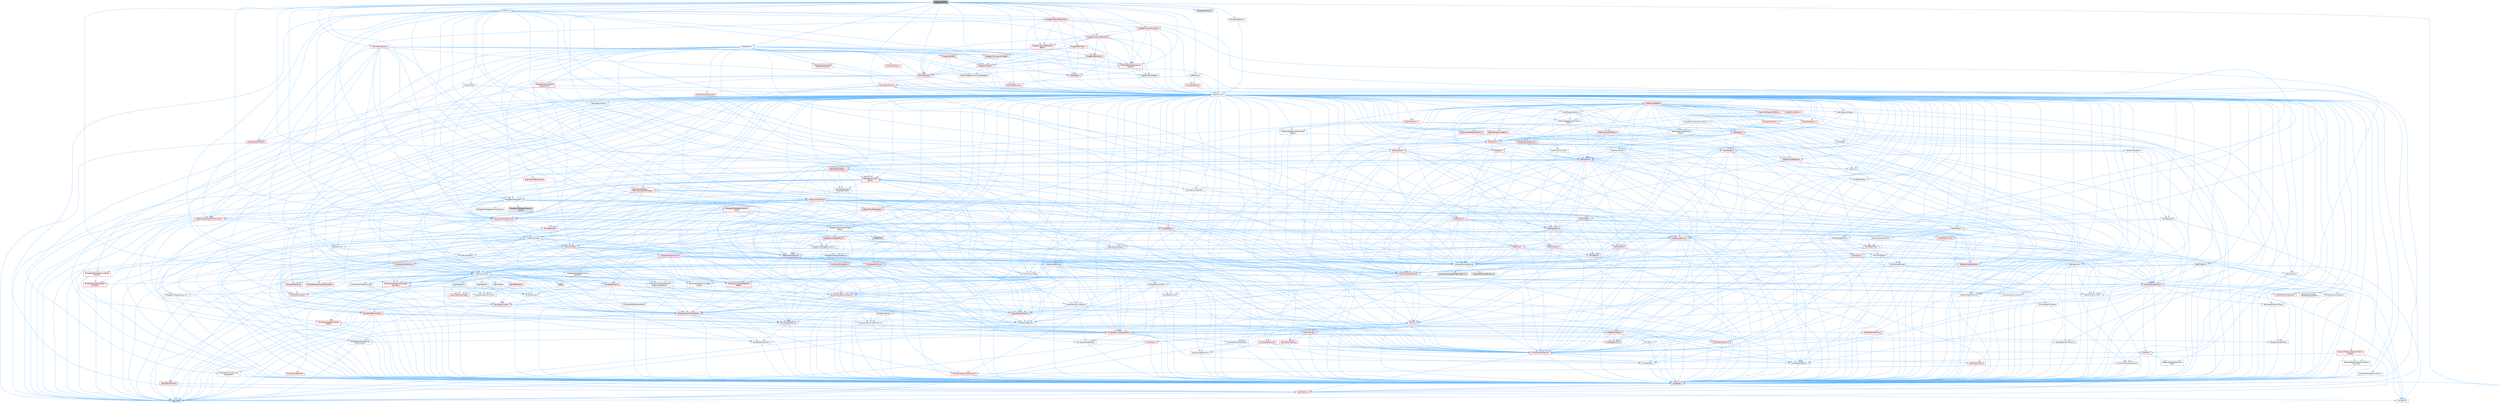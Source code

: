 digraph "SBlueprintDiff.h"
{
 // INTERACTIVE_SVG=YES
 // LATEX_PDF_SIZE
  bgcolor="transparent";
  edge [fontname=Helvetica,fontsize=10,labelfontname=Helvetica,labelfontsize=10];
  node [fontname=Helvetica,fontsize=10,shape=box,height=0.2,width=0.4];
  Node1 [id="Node000001",label="SBlueprintDiff.h",height=0.2,width=0.4,color="gray40", fillcolor="grey60", style="filled", fontcolor="black",tooltip=" "];
  Node1 -> Node2 [id="edge1_Node000001_Node000002",color="steelblue1",style="solid",tooltip=" "];
  Node2 [id="Node000002",label="Containers/Array.h",height=0.2,width=0.4,color="grey40", fillcolor="white", style="filled",URL="$df/dd0/Array_8h.html",tooltip=" "];
  Node2 -> Node3 [id="edge2_Node000002_Node000003",color="steelblue1",style="solid",tooltip=" "];
  Node3 [id="Node000003",label="CoreTypes.h",height=0.2,width=0.4,color="red", fillcolor="#FFF0F0", style="filled",URL="$dc/dec/CoreTypes_8h.html",tooltip=" "];
  Node3 -> Node4 [id="edge3_Node000003_Node000004",color="steelblue1",style="solid",tooltip=" "];
  Node4 [id="Node000004",label="HAL/Platform.h",height=0.2,width=0.4,color="red", fillcolor="#FFF0F0", style="filled",URL="$d9/dd0/Platform_8h.html",tooltip=" "];
  Node4 -> Node5 [id="edge4_Node000004_Node000005",color="steelblue1",style="solid",tooltip=" "];
  Node5 [id="Node000005",label="Misc/Build.h",height=0.2,width=0.4,color="grey40", fillcolor="white", style="filled",URL="$d3/dbb/Build_8h.html",tooltip=" "];
  Node4 -> Node7 [id="edge5_Node000004_Node000007",color="steelblue1",style="solid",tooltip=" "];
  Node7 [id="Node000007",label="type_traits",height=0.2,width=0.4,color="grey60", fillcolor="#E0E0E0", style="filled",tooltip=" "];
  Node2 -> Node17 [id="edge6_Node000002_Node000017",color="steelblue1",style="solid",tooltip=" "];
  Node17 [id="Node000017",label="Misc/AssertionMacros.h",height=0.2,width=0.4,color="red", fillcolor="#FFF0F0", style="filled",URL="$d0/dfa/AssertionMacros_8h.html",tooltip=" "];
  Node17 -> Node3 [id="edge7_Node000017_Node000003",color="steelblue1",style="solid",tooltip=" "];
  Node17 -> Node4 [id="edge8_Node000017_Node000004",color="steelblue1",style="solid",tooltip=" "];
  Node17 -> Node18 [id="edge9_Node000017_Node000018",color="steelblue1",style="solid",tooltip=" "];
  Node18 [id="Node000018",label="HAL/PlatformMisc.h",height=0.2,width=0.4,color="red", fillcolor="#FFF0F0", style="filled",URL="$d0/df5/PlatformMisc_8h.html",tooltip=" "];
  Node18 -> Node3 [id="edge10_Node000018_Node000003",color="steelblue1",style="solid",tooltip=" "];
  Node17 -> Node54 [id="edge11_Node000017_Node000054",color="steelblue1",style="solid",tooltip=" "];
  Node54 [id="Node000054",label="Templates/EnableIf.h",height=0.2,width=0.4,color="grey40", fillcolor="white", style="filled",URL="$d7/d60/EnableIf_8h.html",tooltip=" "];
  Node54 -> Node3 [id="edge12_Node000054_Node000003",color="steelblue1",style="solid",tooltip=" "];
  Node17 -> Node60 [id="edge13_Node000017_Node000060",color="steelblue1",style="solid",tooltip=" "];
  Node60 [id="Node000060",label="Misc/VarArgs.h",height=0.2,width=0.4,color="grey40", fillcolor="white", style="filled",URL="$d5/d6f/VarArgs_8h.html",tooltip=" "];
  Node60 -> Node3 [id="edge14_Node000060_Node000003",color="steelblue1",style="solid",tooltip=" "];
  Node2 -> Node68 [id="edge15_Node000002_Node000068",color="steelblue1",style="solid",tooltip=" "];
  Node68 [id="Node000068",label="Misc/IntrusiveUnsetOptional\lState.h",height=0.2,width=0.4,color="red", fillcolor="#FFF0F0", style="filled",URL="$d2/d0a/IntrusiveUnsetOptionalState_8h.html",tooltip=" "];
  Node2 -> Node70 [id="edge16_Node000002_Node000070",color="steelblue1",style="solid",tooltip=" "];
  Node70 [id="Node000070",label="Misc/ReverseIterate.h",height=0.2,width=0.4,color="red", fillcolor="#FFF0F0", style="filled",URL="$db/de3/ReverseIterate_8h.html",tooltip=" "];
  Node70 -> Node4 [id="edge17_Node000070_Node000004",color="steelblue1",style="solid",tooltip=" "];
  Node2 -> Node72 [id="edge18_Node000002_Node000072",color="steelblue1",style="solid",tooltip=" "];
  Node72 [id="Node000072",label="HAL/UnrealMemory.h",height=0.2,width=0.4,color="red", fillcolor="#FFF0F0", style="filled",URL="$d9/d96/UnrealMemory_8h.html",tooltip=" "];
  Node72 -> Node3 [id="edge19_Node000072_Node000003",color="steelblue1",style="solid",tooltip=" "];
  Node72 -> Node76 [id="edge20_Node000072_Node000076",color="steelblue1",style="solid",tooltip=" "];
  Node76 [id="Node000076",label="HAL/MemoryBase.h",height=0.2,width=0.4,color="red", fillcolor="#FFF0F0", style="filled",URL="$d6/d9f/MemoryBase_8h.html",tooltip=" "];
  Node76 -> Node3 [id="edge21_Node000076_Node000003",color="steelblue1",style="solid",tooltip=" "];
  Node76 -> Node47 [id="edge22_Node000076_Node000047",color="steelblue1",style="solid",tooltip=" "];
  Node47 [id="Node000047",label="HAL/PlatformAtomics.h",height=0.2,width=0.4,color="red", fillcolor="#FFF0F0", style="filled",URL="$d3/d36/PlatformAtomics_8h.html",tooltip=" "];
  Node47 -> Node3 [id="edge23_Node000047_Node000003",color="steelblue1",style="solid",tooltip=" "];
  Node76 -> Node30 [id="edge24_Node000076_Node000030",color="steelblue1",style="solid",tooltip=" "];
  Node30 [id="Node000030",label="HAL/PlatformCrt.h",height=0.2,width=0.4,color="red", fillcolor="#FFF0F0", style="filled",URL="$d8/d75/PlatformCrt_8h.html",tooltip=" "];
  Node76 -> Node77 [id="edge25_Node000076_Node000077",color="steelblue1",style="solid",tooltip=" "];
  Node77 [id="Node000077",label="Misc/Exec.h",height=0.2,width=0.4,color="grey40", fillcolor="white", style="filled",URL="$de/ddb/Exec_8h.html",tooltip=" "];
  Node77 -> Node3 [id="edge26_Node000077_Node000003",color="steelblue1",style="solid",tooltip=" "];
  Node77 -> Node17 [id="edge27_Node000077_Node000017",color="steelblue1",style="solid",tooltip=" "];
  Node76 -> Node78 [id="edge28_Node000076_Node000078",color="steelblue1",style="solid",tooltip=" "];
  Node78 [id="Node000078",label="Misc/OutputDevice.h",height=0.2,width=0.4,color="red", fillcolor="#FFF0F0", style="filled",URL="$d7/d32/OutputDevice_8h.html",tooltip=" "];
  Node78 -> Node25 [id="edge29_Node000078_Node000025",color="steelblue1",style="solid",tooltip=" "];
  Node25 [id="Node000025",label="CoreFwd.h",height=0.2,width=0.4,color="red", fillcolor="#FFF0F0", style="filled",URL="$d1/d1e/CoreFwd_8h.html",tooltip=" "];
  Node25 -> Node3 [id="edge30_Node000025_Node000003",color="steelblue1",style="solid",tooltip=" "];
  Node25 -> Node26 [id="edge31_Node000025_Node000026",color="steelblue1",style="solid",tooltip=" "];
  Node26 [id="Node000026",label="Containers/ContainersFwd.h",height=0.2,width=0.4,color="grey40", fillcolor="white", style="filled",URL="$d4/d0a/ContainersFwd_8h.html",tooltip=" "];
  Node26 -> Node4 [id="edge32_Node000026_Node000004",color="steelblue1",style="solid",tooltip=" "];
  Node26 -> Node3 [id="edge33_Node000026_Node000003",color="steelblue1",style="solid",tooltip=" "];
  Node26 -> Node23 [id="edge34_Node000026_Node000023",color="steelblue1",style="solid",tooltip=" "];
  Node23 [id="Node000023",label="Traits/IsContiguousContainer.h",height=0.2,width=0.4,color="red", fillcolor="#FFF0F0", style="filled",URL="$d5/d3c/IsContiguousContainer_8h.html",tooltip=" "];
  Node23 -> Node3 [id="edge35_Node000023_Node000003",color="steelblue1",style="solid",tooltip=" "];
  Node25 -> Node28 [id="edge36_Node000025_Node000028",color="steelblue1",style="solid",tooltip=" "];
  Node28 [id="Node000028",label="UObject/UObjectHierarchy\lFwd.h",height=0.2,width=0.4,color="grey40", fillcolor="white", style="filled",URL="$d3/d13/UObjectHierarchyFwd_8h.html",tooltip=" "];
  Node78 -> Node3 [id="edge37_Node000078_Node000003",color="steelblue1",style="solid",tooltip=" "];
  Node78 -> Node79 [id="edge38_Node000078_Node000079",color="steelblue1",style="solid",tooltip=" "];
  Node79 [id="Node000079",label="Logging/LogVerbosity.h",height=0.2,width=0.4,color="grey40", fillcolor="white", style="filled",URL="$d2/d8f/LogVerbosity_8h.html",tooltip=" "];
  Node79 -> Node3 [id="edge39_Node000079_Node000003",color="steelblue1",style="solid",tooltip=" "];
  Node78 -> Node60 [id="edge40_Node000078_Node000060",color="steelblue1",style="solid",tooltip=" "];
  Node72 -> Node89 [id="edge41_Node000072_Node000089",color="steelblue1",style="solid",tooltip=" "];
  Node89 [id="Node000089",label="HAL/PlatformMemory.h",height=0.2,width=0.4,color="red", fillcolor="#FFF0F0", style="filled",URL="$de/d68/PlatformMemory_8h.html",tooltip=" "];
  Node89 -> Node3 [id="edge42_Node000089_Node000003",color="steelblue1",style="solid",tooltip=" "];
  Node72 -> Node92 [id="edge43_Node000072_Node000092",color="steelblue1",style="solid",tooltip=" "];
  Node92 [id="Node000092",label="Templates/IsPointer.h",height=0.2,width=0.4,color="grey40", fillcolor="white", style="filled",URL="$d7/d05/IsPointer_8h.html",tooltip=" "];
  Node92 -> Node3 [id="edge44_Node000092_Node000003",color="steelblue1",style="solid",tooltip=" "];
  Node2 -> Node93 [id="edge45_Node000002_Node000093",color="steelblue1",style="solid",tooltip=" "];
  Node93 [id="Node000093",label="Templates/UnrealTypeTraits.h",height=0.2,width=0.4,color="red", fillcolor="#FFF0F0", style="filled",URL="$d2/d2d/UnrealTypeTraits_8h.html",tooltip=" "];
  Node93 -> Node3 [id="edge46_Node000093_Node000003",color="steelblue1",style="solid",tooltip=" "];
  Node93 -> Node92 [id="edge47_Node000093_Node000092",color="steelblue1",style="solid",tooltip=" "];
  Node93 -> Node17 [id="edge48_Node000093_Node000017",color="steelblue1",style="solid",tooltip=" "];
  Node93 -> Node85 [id="edge49_Node000093_Node000085",color="steelblue1",style="solid",tooltip=" "];
  Node85 [id="Node000085",label="Templates/AndOrNot.h",height=0.2,width=0.4,color="grey40", fillcolor="white", style="filled",URL="$db/d0a/AndOrNot_8h.html",tooltip=" "];
  Node85 -> Node3 [id="edge50_Node000085_Node000003",color="steelblue1",style="solid",tooltip=" "];
  Node93 -> Node54 [id="edge51_Node000093_Node000054",color="steelblue1",style="solid",tooltip=" "];
  Node93 -> Node94 [id="edge52_Node000093_Node000094",color="steelblue1",style="solid",tooltip=" "];
  Node94 [id="Node000094",label="Templates/IsArithmetic.h",height=0.2,width=0.4,color="grey40", fillcolor="white", style="filled",URL="$d2/d5d/IsArithmetic_8h.html",tooltip=" "];
  Node94 -> Node3 [id="edge53_Node000094_Node000003",color="steelblue1",style="solid",tooltip=" "];
  Node93 -> Node96 [id="edge54_Node000093_Node000096",color="steelblue1",style="solid",tooltip=" "];
  Node96 [id="Node000096",label="Templates/IsPODType.h",height=0.2,width=0.4,color="grey40", fillcolor="white", style="filled",URL="$d7/db1/IsPODType_8h.html",tooltip=" "];
  Node96 -> Node3 [id="edge55_Node000096_Node000003",color="steelblue1",style="solid",tooltip=" "];
  Node93 -> Node97 [id="edge56_Node000093_Node000097",color="steelblue1",style="solid",tooltip=" "];
  Node97 [id="Node000097",label="Templates/IsUECoreType.h",height=0.2,width=0.4,color="grey40", fillcolor="white", style="filled",URL="$d1/db8/IsUECoreType_8h.html",tooltip=" "];
  Node97 -> Node3 [id="edge57_Node000097_Node000003",color="steelblue1",style="solid",tooltip=" "];
  Node97 -> Node7 [id="edge58_Node000097_Node000007",color="steelblue1",style="solid",tooltip=" "];
  Node93 -> Node86 [id="edge59_Node000093_Node000086",color="steelblue1",style="solid",tooltip=" "];
  Node86 [id="Node000086",label="Templates/IsTriviallyCopy\lConstructible.h",height=0.2,width=0.4,color="grey40", fillcolor="white", style="filled",URL="$d3/d78/IsTriviallyCopyConstructible_8h.html",tooltip=" "];
  Node86 -> Node3 [id="edge60_Node000086_Node000003",color="steelblue1",style="solid",tooltip=" "];
  Node86 -> Node7 [id="edge61_Node000086_Node000007",color="steelblue1",style="solid",tooltip=" "];
  Node2 -> Node98 [id="edge62_Node000002_Node000098",color="steelblue1",style="solid",tooltip=" "];
  Node98 [id="Node000098",label="Templates/UnrealTemplate.h",height=0.2,width=0.4,color="red", fillcolor="#FFF0F0", style="filled",URL="$d4/d24/UnrealTemplate_8h.html",tooltip=" "];
  Node98 -> Node3 [id="edge63_Node000098_Node000003",color="steelblue1",style="solid",tooltip=" "];
  Node98 -> Node92 [id="edge64_Node000098_Node000092",color="steelblue1",style="solid",tooltip=" "];
  Node98 -> Node72 [id="edge65_Node000098_Node000072",color="steelblue1",style="solid",tooltip=" "];
  Node98 -> Node93 [id="edge66_Node000098_Node000093",color="steelblue1",style="solid",tooltip=" "];
  Node98 -> Node101 [id="edge67_Node000098_Node000101",color="steelblue1",style="solid",tooltip=" "];
  Node101 [id="Node000101",label="Templates/RemoveReference.h",height=0.2,width=0.4,color="grey40", fillcolor="white", style="filled",URL="$da/dbe/RemoveReference_8h.html",tooltip=" "];
  Node101 -> Node3 [id="edge68_Node000101_Node000003",color="steelblue1",style="solid",tooltip=" "];
  Node98 -> Node62 [id="edge69_Node000098_Node000062",color="steelblue1",style="solid",tooltip=" "];
  Node62 [id="Node000062",label="Templates/Requires.h",height=0.2,width=0.4,color="grey40", fillcolor="white", style="filled",URL="$dc/d96/Requires_8h.html",tooltip=" "];
  Node62 -> Node54 [id="edge70_Node000062_Node000054",color="steelblue1",style="solid",tooltip=" "];
  Node62 -> Node7 [id="edge71_Node000062_Node000007",color="steelblue1",style="solid",tooltip=" "];
  Node98 -> Node102 [id="edge72_Node000098_Node000102",color="steelblue1",style="solid",tooltip=" "];
  Node102 [id="Node000102",label="Templates/TypeCompatible\lBytes.h",height=0.2,width=0.4,color="red", fillcolor="#FFF0F0", style="filled",URL="$df/d0a/TypeCompatibleBytes_8h.html",tooltip=" "];
  Node102 -> Node3 [id="edge73_Node000102_Node000003",color="steelblue1",style="solid",tooltip=" "];
  Node102 -> Node7 [id="edge74_Node000102_Node000007",color="steelblue1",style="solid",tooltip=" "];
  Node98 -> Node23 [id="edge75_Node000098_Node000023",color="steelblue1",style="solid",tooltip=" "];
  Node98 -> Node7 [id="edge76_Node000098_Node000007",color="steelblue1",style="solid",tooltip=" "];
  Node2 -> Node104 [id="edge77_Node000002_Node000104",color="steelblue1",style="solid",tooltip=" "];
  Node104 [id="Node000104",label="Containers/AllowShrinking.h",height=0.2,width=0.4,color="grey40", fillcolor="white", style="filled",URL="$d7/d1a/AllowShrinking_8h.html",tooltip=" "];
  Node104 -> Node3 [id="edge78_Node000104_Node000003",color="steelblue1",style="solid",tooltip=" "];
  Node2 -> Node105 [id="edge79_Node000002_Node000105",color="steelblue1",style="solid",tooltip=" "];
  Node105 [id="Node000105",label="Containers/ContainerAllocation\lPolicies.h",height=0.2,width=0.4,color="red", fillcolor="#FFF0F0", style="filled",URL="$d7/dff/ContainerAllocationPolicies_8h.html",tooltip=" "];
  Node105 -> Node3 [id="edge80_Node000105_Node000003",color="steelblue1",style="solid",tooltip=" "];
  Node105 -> Node105 [id="edge81_Node000105_Node000105",color="steelblue1",style="solid",tooltip=" "];
  Node105 -> Node107 [id="edge82_Node000105_Node000107",color="steelblue1",style="solid",tooltip=" "];
  Node107 [id="Node000107",label="HAL/PlatformMath.h",height=0.2,width=0.4,color="red", fillcolor="#FFF0F0", style="filled",URL="$dc/d53/PlatformMath_8h.html",tooltip=" "];
  Node107 -> Node3 [id="edge83_Node000107_Node000003",color="steelblue1",style="solid",tooltip=" "];
  Node105 -> Node72 [id="edge84_Node000105_Node000072",color="steelblue1",style="solid",tooltip=" "];
  Node105 -> Node40 [id="edge85_Node000105_Node000040",color="steelblue1",style="solid",tooltip=" "];
  Node40 [id="Node000040",label="Math/NumericLimits.h",height=0.2,width=0.4,color="grey40", fillcolor="white", style="filled",URL="$df/d1b/NumericLimits_8h.html",tooltip=" "];
  Node40 -> Node3 [id="edge86_Node000040_Node000003",color="steelblue1",style="solid",tooltip=" "];
  Node105 -> Node17 [id="edge87_Node000105_Node000017",color="steelblue1",style="solid",tooltip=" "];
  Node105 -> Node116 [id="edge88_Node000105_Node000116",color="steelblue1",style="solid",tooltip=" "];
  Node116 [id="Node000116",label="Templates/MemoryOps.h",height=0.2,width=0.4,color="red", fillcolor="#FFF0F0", style="filled",URL="$db/dea/MemoryOps_8h.html",tooltip=" "];
  Node116 -> Node3 [id="edge89_Node000116_Node000003",color="steelblue1",style="solid",tooltip=" "];
  Node116 -> Node72 [id="edge90_Node000116_Node000072",color="steelblue1",style="solid",tooltip=" "];
  Node116 -> Node87 [id="edge91_Node000116_Node000087",color="steelblue1",style="solid",tooltip=" "];
  Node87 [id="Node000087",label="Templates/IsTriviallyCopy\lAssignable.h",height=0.2,width=0.4,color="grey40", fillcolor="white", style="filled",URL="$d2/df2/IsTriviallyCopyAssignable_8h.html",tooltip=" "];
  Node87 -> Node3 [id="edge92_Node000087_Node000003",color="steelblue1",style="solid",tooltip=" "];
  Node87 -> Node7 [id="edge93_Node000087_Node000007",color="steelblue1",style="solid",tooltip=" "];
  Node116 -> Node86 [id="edge94_Node000116_Node000086",color="steelblue1",style="solid",tooltip=" "];
  Node116 -> Node62 [id="edge95_Node000116_Node000062",color="steelblue1",style="solid",tooltip=" "];
  Node116 -> Node93 [id="edge96_Node000116_Node000093",color="steelblue1",style="solid",tooltip=" "];
  Node116 -> Node7 [id="edge97_Node000116_Node000007",color="steelblue1",style="solid",tooltip=" "];
  Node105 -> Node102 [id="edge98_Node000105_Node000102",color="steelblue1",style="solid",tooltip=" "];
  Node105 -> Node7 [id="edge99_Node000105_Node000007",color="steelblue1",style="solid",tooltip=" "];
  Node2 -> Node117 [id="edge100_Node000002_Node000117",color="steelblue1",style="solid",tooltip=" "];
  Node117 [id="Node000117",label="Containers/ContainerElement\lTypeCompatibility.h",height=0.2,width=0.4,color="grey40", fillcolor="white", style="filled",URL="$df/ddf/ContainerElementTypeCompatibility_8h.html",tooltip=" "];
  Node117 -> Node3 [id="edge101_Node000117_Node000003",color="steelblue1",style="solid",tooltip=" "];
  Node117 -> Node93 [id="edge102_Node000117_Node000093",color="steelblue1",style="solid",tooltip=" "];
  Node2 -> Node118 [id="edge103_Node000002_Node000118",color="steelblue1",style="solid",tooltip=" "];
  Node118 [id="Node000118",label="Serialization/Archive.h",height=0.2,width=0.4,color="red", fillcolor="#FFF0F0", style="filled",URL="$d7/d3b/Archive_8h.html",tooltip=" "];
  Node118 -> Node25 [id="edge104_Node000118_Node000025",color="steelblue1",style="solid",tooltip=" "];
  Node118 -> Node3 [id="edge105_Node000118_Node000003",color="steelblue1",style="solid",tooltip=" "];
  Node118 -> Node119 [id="edge106_Node000118_Node000119",color="steelblue1",style="solid",tooltip=" "];
  Node119 [id="Node000119",label="HAL/PlatformProperties.h",height=0.2,width=0.4,color="red", fillcolor="#FFF0F0", style="filled",URL="$d9/db0/PlatformProperties_8h.html",tooltip=" "];
  Node119 -> Node3 [id="edge107_Node000119_Node000003",color="steelblue1",style="solid",tooltip=" "];
  Node118 -> Node122 [id="edge108_Node000118_Node000122",color="steelblue1",style="solid",tooltip=" "];
  Node122 [id="Node000122",label="Internationalization\l/TextNamespaceFwd.h",height=0.2,width=0.4,color="grey40", fillcolor="white", style="filled",URL="$d8/d97/TextNamespaceFwd_8h.html",tooltip=" "];
  Node122 -> Node3 [id="edge109_Node000122_Node000003",color="steelblue1",style="solid",tooltip=" "];
  Node118 -> Node17 [id="edge110_Node000118_Node000017",color="steelblue1",style="solid",tooltip=" "];
  Node118 -> Node5 [id="edge111_Node000118_Node000005",color="steelblue1",style="solid",tooltip=" "];
  Node118 -> Node123 [id="edge112_Node000118_Node000123",color="steelblue1",style="solid",tooltip=" "];
  Node123 [id="Node000123",label="Misc/EngineVersionBase.h",height=0.2,width=0.4,color="grey40", fillcolor="white", style="filled",URL="$d5/d2b/EngineVersionBase_8h.html",tooltip=" "];
  Node123 -> Node3 [id="edge113_Node000123_Node000003",color="steelblue1",style="solid",tooltip=" "];
  Node118 -> Node60 [id="edge114_Node000118_Node000060",color="steelblue1",style="solid",tooltip=" "];
  Node118 -> Node54 [id="edge115_Node000118_Node000054",color="steelblue1",style="solid",tooltip=" "];
  Node118 -> Node126 [id="edge116_Node000118_Node000126",color="steelblue1",style="solid",tooltip=" "];
  Node126 [id="Node000126",label="Templates/IsEnumClass.h",height=0.2,width=0.4,color="grey40", fillcolor="white", style="filled",URL="$d7/d15/IsEnumClass_8h.html",tooltip=" "];
  Node126 -> Node3 [id="edge117_Node000126_Node000003",color="steelblue1",style="solid",tooltip=" "];
  Node126 -> Node85 [id="edge118_Node000126_Node000085",color="steelblue1",style="solid",tooltip=" "];
  Node118 -> Node98 [id="edge119_Node000118_Node000098",color="steelblue1",style="solid",tooltip=" "];
  Node118 -> Node127 [id="edge120_Node000118_Node000127",color="steelblue1",style="solid",tooltip=" "];
  Node127 [id="Node000127",label="UObject/ObjectVersion.h",height=0.2,width=0.4,color="grey40", fillcolor="white", style="filled",URL="$da/d63/ObjectVersion_8h.html",tooltip=" "];
  Node127 -> Node3 [id="edge121_Node000127_Node000003",color="steelblue1",style="solid",tooltip=" "];
  Node2 -> Node128 [id="edge122_Node000002_Node000128",color="steelblue1",style="solid",tooltip=" "];
  Node128 [id="Node000128",label="Serialization/MemoryImage\lWriter.h",height=0.2,width=0.4,color="grey40", fillcolor="white", style="filled",URL="$d0/d08/MemoryImageWriter_8h.html",tooltip=" "];
  Node128 -> Node3 [id="edge123_Node000128_Node000003",color="steelblue1",style="solid",tooltip=" "];
  Node128 -> Node129 [id="edge124_Node000128_Node000129",color="steelblue1",style="solid",tooltip=" "];
  Node129 [id="Node000129",label="Serialization/MemoryLayout.h",height=0.2,width=0.4,color="red", fillcolor="#FFF0F0", style="filled",URL="$d7/d66/MemoryLayout_8h.html",tooltip=" "];
  Node129 -> Node132 [id="edge125_Node000129_Node000132",color="steelblue1",style="solid",tooltip=" "];
  Node132 [id="Node000132",label="Containers/EnumAsByte.h",height=0.2,width=0.4,color="grey40", fillcolor="white", style="filled",URL="$d6/d9a/EnumAsByte_8h.html",tooltip=" "];
  Node132 -> Node3 [id="edge126_Node000132_Node000003",color="steelblue1",style="solid",tooltip=" "];
  Node132 -> Node96 [id="edge127_Node000132_Node000096",color="steelblue1",style="solid",tooltip=" "];
  Node132 -> Node133 [id="edge128_Node000132_Node000133",color="steelblue1",style="solid",tooltip=" "];
  Node133 [id="Node000133",label="Templates/TypeHash.h",height=0.2,width=0.4,color="red", fillcolor="#FFF0F0", style="filled",URL="$d1/d62/TypeHash_8h.html",tooltip=" "];
  Node133 -> Node3 [id="edge129_Node000133_Node000003",color="steelblue1",style="solid",tooltip=" "];
  Node133 -> Node62 [id="edge130_Node000133_Node000062",color="steelblue1",style="solid",tooltip=" "];
  Node133 -> Node134 [id="edge131_Node000133_Node000134",color="steelblue1",style="solid",tooltip=" "];
  Node134 [id="Node000134",label="Misc/Crc.h",height=0.2,width=0.4,color="red", fillcolor="#FFF0F0", style="filled",URL="$d4/dd2/Crc_8h.html",tooltip=" "];
  Node134 -> Node3 [id="edge132_Node000134_Node000003",color="steelblue1",style="solid",tooltip=" "];
  Node134 -> Node74 [id="edge133_Node000134_Node000074",color="steelblue1",style="solid",tooltip=" "];
  Node74 [id="Node000074",label="HAL/PlatformString.h",height=0.2,width=0.4,color="red", fillcolor="#FFF0F0", style="filled",URL="$db/db5/PlatformString_8h.html",tooltip=" "];
  Node74 -> Node3 [id="edge134_Node000074_Node000003",color="steelblue1",style="solid",tooltip=" "];
  Node134 -> Node17 [id="edge135_Node000134_Node000017",color="steelblue1",style="solid",tooltip=" "];
  Node134 -> Node135 [id="edge136_Node000134_Node000135",color="steelblue1",style="solid",tooltip=" "];
  Node135 [id="Node000135",label="Misc/CString.h",height=0.2,width=0.4,color="red", fillcolor="#FFF0F0", style="filled",URL="$d2/d49/CString_8h.html",tooltip=" "];
  Node135 -> Node3 [id="edge137_Node000135_Node000003",color="steelblue1",style="solid",tooltip=" "];
  Node135 -> Node30 [id="edge138_Node000135_Node000030",color="steelblue1",style="solid",tooltip=" "];
  Node135 -> Node74 [id="edge139_Node000135_Node000074",color="steelblue1",style="solid",tooltip=" "];
  Node135 -> Node17 [id="edge140_Node000135_Node000017",color="steelblue1",style="solid",tooltip=" "];
  Node135 -> Node136 [id="edge141_Node000135_Node000136",color="steelblue1",style="solid",tooltip=" "];
  Node136 [id="Node000136",label="Misc/Char.h",height=0.2,width=0.4,color="red", fillcolor="#FFF0F0", style="filled",URL="$d0/d58/Char_8h.html",tooltip=" "];
  Node136 -> Node3 [id="edge142_Node000136_Node000003",color="steelblue1",style="solid",tooltip=" "];
  Node136 -> Node7 [id="edge143_Node000136_Node000007",color="steelblue1",style="solid",tooltip=" "];
  Node135 -> Node60 [id="edge144_Node000135_Node000060",color="steelblue1",style="solid",tooltip=" "];
  Node134 -> Node136 [id="edge145_Node000134_Node000136",color="steelblue1",style="solid",tooltip=" "];
  Node134 -> Node93 [id="edge146_Node000134_Node000093",color="steelblue1",style="solid",tooltip=" "];
  Node133 -> Node7 [id="edge147_Node000133_Node000007",color="steelblue1",style="solid",tooltip=" "];
  Node129 -> Node72 [id="edge148_Node000129_Node000072",color="steelblue1",style="solid",tooltip=" "];
  Node129 -> Node54 [id="edge149_Node000129_Node000054",color="steelblue1",style="solid",tooltip=" "];
  Node129 -> Node98 [id="edge150_Node000129_Node000098",color="steelblue1",style="solid",tooltip=" "];
  Node2 -> Node142 [id="edge151_Node000002_Node000142",color="steelblue1",style="solid",tooltip=" "];
  Node142 [id="Node000142",label="Algo/Heapify.h",height=0.2,width=0.4,color="grey40", fillcolor="white", style="filled",URL="$d0/d2a/Heapify_8h.html",tooltip=" "];
  Node142 -> Node143 [id="edge152_Node000142_Node000143",color="steelblue1",style="solid",tooltip=" "];
  Node143 [id="Node000143",label="Algo/Impl/BinaryHeap.h",height=0.2,width=0.4,color="red", fillcolor="#FFF0F0", style="filled",URL="$d7/da3/Algo_2Impl_2BinaryHeap_8h.html",tooltip=" "];
  Node143 -> Node144 [id="edge153_Node000143_Node000144",color="steelblue1",style="solid",tooltip=" "];
  Node144 [id="Node000144",label="Templates/Invoke.h",height=0.2,width=0.4,color="red", fillcolor="#FFF0F0", style="filled",URL="$d7/deb/Invoke_8h.html",tooltip=" "];
  Node144 -> Node3 [id="edge154_Node000144_Node000003",color="steelblue1",style="solid",tooltip=" "];
  Node144 -> Node98 [id="edge155_Node000144_Node000098",color="steelblue1",style="solid",tooltip=" "];
  Node144 -> Node7 [id="edge156_Node000144_Node000007",color="steelblue1",style="solid",tooltip=" "];
  Node143 -> Node7 [id="edge157_Node000143_Node000007",color="steelblue1",style="solid",tooltip=" "];
  Node142 -> Node148 [id="edge158_Node000142_Node000148",color="steelblue1",style="solid",tooltip=" "];
  Node148 [id="Node000148",label="Templates/IdentityFunctor.h",height=0.2,width=0.4,color="grey40", fillcolor="white", style="filled",URL="$d7/d2e/IdentityFunctor_8h.html",tooltip=" "];
  Node148 -> Node4 [id="edge159_Node000148_Node000004",color="steelblue1",style="solid",tooltip=" "];
  Node142 -> Node144 [id="edge160_Node000142_Node000144",color="steelblue1",style="solid",tooltip=" "];
  Node142 -> Node149 [id="edge161_Node000142_Node000149",color="steelblue1",style="solid",tooltip=" "];
  Node149 [id="Node000149",label="Templates/Less.h",height=0.2,width=0.4,color="grey40", fillcolor="white", style="filled",URL="$de/dc8/Less_8h.html",tooltip=" "];
  Node149 -> Node3 [id="edge162_Node000149_Node000003",color="steelblue1",style="solid",tooltip=" "];
  Node149 -> Node98 [id="edge163_Node000149_Node000098",color="steelblue1",style="solid",tooltip=" "];
  Node142 -> Node98 [id="edge164_Node000142_Node000098",color="steelblue1",style="solid",tooltip=" "];
  Node2 -> Node150 [id="edge165_Node000002_Node000150",color="steelblue1",style="solid",tooltip=" "];
  Node150 [id="Node000150",label="Algo/HeapSort.h",height=0.2,width=0.4,color="grey40", fillcolor="white", style="filled",URL="$d3/d92/HeapSort_8h.html",tooltip=" "];
  Node150 -> Node143 [id="edge166_Node000150_Node000143",color="steelblue1",style="solid",tooltip=" "];
  Node150 -> Node148 [id="edge167_Node000150_Node000148",color="steelblue1",style="solid",tooltip=" "];
  Node150 -> Node149 [id="edge168_Node000150_Node000149",color="steelblue1",style="solid",tooltip=" "];
  Node150 -> Node98 [id="edge169_Node000150_Node000098",color="steelblue1",style="solid",tooltip=" "];
  Node2 -> Node151 [id="edge170_Node000002_Node000151",color="steelblue1",style="solid",tooltip=" "];
  Node151 [id="Node000151",label="Algo/IsHeap.h",height=0.2,width=0.4,color="grey40", fillcolor="white", style="filled",URL="$de/d32/IsHeap_8h.html",tooltip=" "];
  Node151 -> Node143 [id="edge171_Node000151_Node000143",color="steelblue1",style="solid",tooltip=" "];
  Node151 -> Node148 [id="edge172_Node000151_Node000148",color="steelblue1",style="solid",tooltip=" "];
  Node151 -> Node144 [id="edge173_Node000151_Node000144",color="steelblue1",style="solid",tooltip=" "];
  Node151 -> Node149 [id="edge174_Node000151_Node000149",color="steelblue1",style="solid",tooltip=" "];
  Node151 -> Node98 [id="edge175_Node000151_Node000098",color="steelblue1",style="solid",tooltip=" "];
  Node2 -> Node143 [id="edge176_Node000002_Node000143",color="steelblue1",style="solid",tooltip=" "];
  Node2 -> Node152 [id="edge177_Node000002_Node000152",color="steelblue1",style="solid",tooltip=" "];
  Node152 [id="Node000152",label="Algo/StableSort.h",height=0.2,width=0.4,color="red", fillcolor="#FFF0F0", style="filled",URL="$d7/d3c/StableSort_8h.html",tooltip=" "];
  Node152 -> Node148 [id="edge178_Node000152_Node000148",color="steelblue1",style="solid",tooltip=" "];
  Node152 -> Node144 [id="edge179_Node000152_Node000144",color="steelblue1",style="solid",tooltip=" "];
  Node152 -> Node149 [id="edge180_Node000152_Node000149",color="steelblue1",style="solid",tooltip=" "];
  Node152 -> Node98 [id="edge181_Node000152_Node000098",color="steelblue1",style="solid",tooltip=" "];
  Node2 -> Node155 [id="edge182_Node000002_Node000155",color="steelblue1",style="solid",tooltip=" "];
  Node155 [id="Node000155",label="Concepts/GetTypeHashable.h",height=0.2,width=0.4,color="grey40", fillcolor="white", style="filled",URL="$d3/da2/GetTypeHashable_8h.html",tooltip=" "];
  Node155 -> Node3 [id="edge183_Node000155_Node000003",color="steelblue1",style="solid",tooltip=" "];
  Node155 -> Node133 [id="edge184_Node000155_Node000133",color="steelblue1",style="solid",tooltip=" "];
  Node2 -> Node148 [id="edge185_Node000002_Node000148",color="steelblue1",style="solid",tooltip=" "];
  Node2 -> Node144 [id="edge186_Node000002_Node000144",color="steelblue1",style="solid",tooltip=" "];
  Node2 -> Node149 [id="edge187_Node000002_Node000149",color="steelblue1",style="solid",tooltip=" "];
  Node2 -> Node156 [id="edge188_Node000002_Node000156",color="steelblue1",style="solid",tooltip=" "];
  Node156 [id="Node000156",label="Templates/LosesQualifiers\lFromTo.h",height=0.2,width=0.4,color="red", fillcolor="#FFF0F0", style="filled",URL="$d2/db3/LosesQualifiersFromTo_8h.html",tooltip=" "];
  Node156 -> Node7 [id="edge189_Node000156_Node000007",color="steelblue1",style="solid",tooltip=" "];
  Node2 -> Node62 [id="edge190_Node000002_Node000062",color="steelblue1",style="solid",tooltip=" "];
  Node2 -> Node157 [id="edge191_Node000002_Node000157",color="steelblue1",style="solid",tooltip=" "];
  Node157 [id="Node000157",label="Templates/Sorting.h",height=0.2,width=0.4,color="red", fillcolor="#FFF0F0", style="filled",URL="$d3/d9e/Sorting_8h.html",tooltip=" "];
  Node157 -> Node3 [id="edge192_Node000157_Node000003",color="steelblue1",style="solid",tooltip=" "];
  Node157 -> Node107 [id="edge193_Node000157_Node000107",color="steelblue1",style="solid",tooltip=" "];
  Node157 -> Node149 [id="edge194_Node000157_Node000149",color="steelblue1",style="solid",tooltip=" "];
  Node2 -> Node161 [id="edge195_Node000002_Node000161",color="steelblue1",style="solid",tooltip=" "];
  Node161 [id="Node000161",label="Templates/AlignmentTemplates.h",height=0.2,width=0.4,color="red", fillcolor="#FFF0F0", style="filled",URL="$dd/d32/AlignmentTemplates_8h.html",tooltip=" "];
  Node161 -> Node3 [id="edge196_Node000161_Node000003",color="steelblue1",style="solid",tooltip=" "];
  Node161 -> Node92 [id="edge197_Node000161_Node000092",color="steelblue1",style="solid",tooltip=" "];
  Node2 -> Node21 [id="edge198_Node000002_Node000021",color="steelblue1",style="solid",tooltip=" "];
  Node21 [id="Node000021",label="Traits/ElementType.h",height=0.2,width=0.4,color="red", fillcolor="#FFF0F0", style="filled",URL="$d5/d4f/ElementType_8h.html",tooltip=" "];
  Node21 -> Node4 [id="edge199_Node000021_Node000004",color="steelblue1",style="solid",tooltip=" "];
  Node21 -> Node7 [id="edge200_Node000021_Node000007",color="steelblue1",style="solid",tooltip=" "];
  Node2 -> Node113 [id="edge201_Node000002_Node000113",color="steelblue1",style="solid",tooltip=" "];
  Node113 [id="Node000113",label="limits",height=0.2,width=0.4,color="grey60", fillcolor="#E0E0E0", style="filled",tooltip=" "];
  Node2 -> Node7 [id="edge202_Node000002_Node000007",color="steelblue1",style="solid",tooltip=" "];
  Node1 -> Node162 [id="edge203_Node000001_Node000162",color="steelblue1",style="solid",tooltip=" "];
  Node162 [id="Node000162",label="Containers/BitArray.h",height=0.2,width=0.4,color="grey40", fillcolor="white", style="filled",URL="$d1/de4/BitArray_8h.html",tooltip=" "];
  Node162 -> Node105 [id="edge204_Node000162_Node000105",color="steelblue1",style="solid",tooltip=" "];
  Node162 -> Node3 [id="edge205_Node000162_Node000003",color="steelblue1",style="solid",tooltip=" "];
  Node162 -> Node47 [id="edge206_Node000162_Node000047",color="steelblue1",style="solid",tooltip=" "];
  Node162 -> Node72 [id="edge207_Node000162_Node000072",color="steelblue1",style="solid",tooltip=" "];
  Node162 -> Node160 [id="edge208_Node000162_Node000160",color="steelblue1",style="solid",tooltip=" "];
  Node160 [id="Node000160",label="Math/UnrealMathUtility.h",height=0.2,width=0.4,color="red", fillcolor="#FFF0F0", style="filled",URL="$db/db8/UnrealMathUtility_8h.html",tooltip=" "];
  Node160 -> Node3 [id="edge209_Node000160_Node000003",color="steelblue1",style="solid",tooltip=" "];
  Node160 -> Node17 [id="edge210_Node000160_Node000017",color="steelblue1",style="solid",tooltip=" "];
  Node160 -> Node107 [id="edge211_Node000160_Node000107",color="steelblue1",style="solid",tooltip=" "];
  Node160 -> Node62 [id="edge212_Node000160_Node000062",color="steelblue1",style="solid",tooltip=" "];
  Node162 -> Node17 [id="edge213_Node000162_Node000017",color="steelblue1",style="solid",tooltip=" "];
  Node162 -> Node42 [id="edge214_Node000162_Node000042",color="steelblue1",style="solid",tooltip=" "];
  Node42 [id="Node000042",label="Misc/EnumClassFlags.h",height=0.2,width=0.4,color="grey40", fillcolor="white", style="filled",URL="$d8/de7/EnumClassFlags_8h.html",tooltip=" "];
  Node162 -> Node118 [id="edge215_Node000162_Node000118",color="steelblue1",style="solid",tooltip=" "];
  Node162 -> Node128 [id="edge216_Node000162_Node000128",color="steelblue1",style="solid",tooltip=" "];
  Node162 -> Node129 [id="edge217_Node000162_Node000129",color="steelblue1",style="solid",tooltip=" "];
  Node162 -> Node54 [id="edge218_Node000162_Node000054",color="steelblue1",style="solid",tooltip=" "];
  Node162 -> Node144 [id="edge219_Node000162_Node000144",color="steelblue1",style="solid",tooltip=" "];
  Node162 -> Node98 [id="edge220_Node000162_Node000098",color="steelblue1",style="solid",tooltip=" "];
  Node162 -> Node93 [id="edge221_Node000162_Node000093",color="steelblue1",style="solid",tooltip=" "];
  Node1 -> Node163 [id="edge222_Node000001_Node000163",color="steelblue1",style="solid",tooltip=" "];
  Node163 [id="Node000163",label="Containers/Map.h",height=0.2,width=0.4,color="grey40", fillcolor="white", style="filled",URL="$df/d79/Map_8h.html",tooltip=" "];
  Node163 -> Node3 [id="edge223_Node000163_Node000003",color="steelblue1",style="solid",tooltip=" "];
  Node163 -> Node164 [id="edge224_Node000163_Node000164",color="steelblue1",style="solid",tooltip=" "];
  Node164 [id="Node000164",label="Algo/Reverse.h",height=0.2,width=0.4,color="grey40", fillcolor="white", style="filled",URL="$d5/d93/Reverse_8h.html",tooltip=" "];
  Node164 -> Node3 [id="edge225_Node000164_Node000003",color="steelblue1",style="solid",tooltip=" "];
  Node164 -> Node98 [id="edge226_Node000164_Node000098",color="steelblue1",style="solid",tooltip=" "];
  Node163 -> Node117 [id="edge227_Node000163_Node000117",color="steelblue1",style="solid",tooltip=" "];
  Node163 -> Node165 [id="edge228_Node000163_Node000165",color="steelblue1",style="solid",tooltip=" "];
  Node165 [id="Node000165",label="Containers/Set.h",height=0.2,width=0.4,color="red", fillcolor="#FFF0F0", style="filled",URL="$d4/d45/Set_8h.html",tooltip=" "];
  Node165 -> Node105 [id="edge229_Node000165_Node000105",color="steelblue1",style="solid",tooltip=" "];
  Node165 -> Node117 [id="edge230_Node000165_Node000117",color="steelblue1",style="solid",tooltip=" "];
  Node165 -> Node167 [id="edge231_Node000165_Node000167",color="steelblue1",style="solid",tooltip=" "];
  Node167 [id="Node000167",label="Containers/SparseArray.h",height=0.2,width=0.4,color="red", fillcolor="#FFF0F0", style="filled",URL="$d5/dbf/SparseArray_8h.html",tooltip=" "];
  Node167 -> Node3 [id="edge232_Node000167_Node000003",color="steelblue1",style="solid",tooltip=" "];
  Node167 -> Node17 [id="edge233_Node000167_Node000017",color="steelblue1",style="solid",tooltip=" "];
  Node167 -> Node72 [id="edge234_Node000167_Node000072",color="steelblue1",style="solid",tooltip=" "];
  Node167 -> Node93 [id="edge235_Node000167_Node000093",color="steelblue1",style="solid",tooltip=" "];
  Node167 -> Node98 [id="edge236_Node000167_Node000098",color="steelblue1",style="solid",tooltip=" "];
  Node167 -> Node105 [id="edge237_Node000167_Node000105",color="steelblue1",style="solid",tooltip=" "];
  Node167 -> Node149 [id="edge238_Node000167_Node000149",color="steelblue1",style="solid",tooltip=" "];
  Node167 -> Node2 [id="edge239_Node000167_Node000002",color="steelblue1",style="solid",tooltip=" "];
  Node167 -> Node160 [id="edge240_Node000167_Node000160",color="steelblue1",style="solid",tooltip=" "];
  Node167 -> Node168 [id="edge241_Node000167_Node000168",color="steelblue1",style="solid",tooltip=" "];
  Node168 [id="Node000168",label="Containers/ScriptArray.h",height=0.2,width=0.4,color="red", fillcolor="#FFF0F0", style="filled",URL="$dc/daf/ScriptArray_8h.html",tooltip=" "];
  Node168 -> Node3 [id="edge242_Node000168_Node000003",color="steelblue1",style="solid",tooltip=" "];
  Node168 -> Node17 [id="edge243_Node000168_Node000017",color="steelblue1",style="solid",tooltip=" "];
  Node168 -> Node72 [id="edge244_Node000168_Node000072",color="steelblue1",style="solid",tooltip=" "];
  Node168 -> Node104 [id="edge245_Node000168_Node000104",color="steelblue1",style="solid",tooltip=" "];
  Node168 -> Node105 [id="edge246_Node000168_Node000105",color="steelblue1",style="solid",tooltip=" "];
  Node168 -> Node2 [id="edge247_Node000168_Node000002",color="steelblue1",style="solid",tooltip=" "];
  Node167 -> Node162 [id="edge248_Node000167_Node000162",color="steelblue1",style="solid",tooltip=" "];
  Node167 -> Node128 [id="edge249_Node000167_Node000128",color="steelblue1",style="solid",tooltip=" "];
  Node167 -> Node185 [id="edge250_Node000167_Node000185",color="steelblue1",style="solid",tooltip=" "];
  Node185 [id="Node000185",label="Containers/UnrealString.h",height=0.2,width=0.4,color="grey40", fillcolor="white", style="filled",URL="$d5/dba/UnrealString_8h.html",tooltip=" "];
  Node185 -> Node186 [id="edge251_Node000185_Node000186",color="steelblue1",style="solid",tooltip=" "];
  Node186 [id="Node000186",label="Containers/UnrealStringIncludes.h.inl",height=0.2,width=0.4,color="grey60", fillcolor="#E0E0E0", style="filled",tooltip=" "];
  Node185 -> Node187 [id="edge252_Node000185_Node000187",color="steelblue1",style="solid",tooltip=" "];
  Node187 [id="Node000187",label="Containers/UnrealString.h.inl",height=0.2,width=0.4,color="grey60", fillcolor="#E0E0E0", style="filled",tooltip=" "];
  Node185 -> Node188 [id="edge253_Node000185_Node000188",color="steelblue1",style="solid",tooltip=" "];
  Node188 [id="Node000188",label="Misc/StringFormatArg.h",height=0.2,width=0.4,color="grey40", fillcolor="white", style="filled",URL="$d2/d16/StringFormatArg_8h.html",tooltip=" "];
  Node188 -> Node26 [id="edge254_Node000188_Node000026",color="steelblue1",style="solid",tooltip=" "];
  Node167 -> Node68 [id="edge255_Node000167_Node000068",color="steelblue1",style="solid",tooltip=" "];
  Node165 -> Node26 [id="edge256_Node000165_Node000026",color="steelblue1",style="solid",tooltip=" "];
  Node165 -> Node160 [id="edge257_Node000165_Node000160",color="steelblue1",style="solid",tooltip=" "];
  Node165 -> Node17 [id="edge258_Node000165_Node000017",color="steelblue1",style="solid",tooltip=" "];
  Node165 -> Node189 [id="edge259_Node000165_Node000189",color="steelblue1",style="solid",tooltip=" "];
  Node189 [id="Node000189",label="Misc/StructBuilder.h",height=0.2,width=0.4,color="grey40", fillcolor="white", style="filled",URL="$d9/db3/StructBuilder_8h.html",tooltip=" "];
  Node189 -> Node3 [id="edge260_Node000189_Node000003",color="steelblue1",style="solid",tooltip=" "];
  Node189 -> Node160 [id="edge261_Node000189_Node000160",color="steelblue1",style="solid",tooltip=" "];
  Node189 -> Node161 [id="edge262_Node000189_Node000161",color="steelblue1",style="solid",tooltip=" "];
  Node165 -> Node128 [id="edge263_Node000165_Node000128",color="steelblue1",style="solid",tooltip=" "];
  Node165 -> Node190 [id="edge264_Node000165_Node000190",color="steelblue1",style="solid",tooltip=" "];
  Node190 [id="Node000190",label="Templates/Function.h",height=0.2,width=0.4,color="red", fillcolor="#FFF0F0", style="filled",URL="$df/df5/Function_8h.html",tooltip=" "];
  Node190 -> Node3 [id="edge265_Node000190_Node000003",color="steelblue1",style="solid",tooltip=" "];
  Node190 -> Node17 [id="edge266_Node000190_Node000017",color="steelblue1",style="solid",tooltip=" "];
  Node190 -> Node68 [id="edge267_Node000190_Node000068",color="steelblue1",style="solid",tooltip=" "];
  Node190 -> Node72 [id="edge268_Node000190_Node000072",color="steelblue1",style="solid",tooltip=" "];
  Node190 -> Node93 [id="edge269_Node000190_Node000093",color="steelblue1",style="solid",tooltip=" "];
  Node190 -> Node144 [id="edge270_Node000190_Node000144",color="steelblue1",style="solid",tooltip=" "];
  Node190 -> Node98 [id="edge271_Node000190_Node000098",color="steelblue1",style="solid",tooltip=" "];
  Node190 -> Node62 [id="edge272_Node000190_Node000062",color="steelblue1",style="solid",tooltip=" "];
  Node190 -> Node160 [id="edge273_Node000190_Node000160",color="steelblue1",style="solid",tooltip=" "];
  Node190 -> Node7 [id="edge274_Node000190_Node000007",color="steelblue1",style="solid",tooltip=" "];
  Node165 -> Node157 [id="edge275_Node000165_Node000157",color="steelblue1",style="solid",tooltip=" "];
  Node165 -> Node133 [id="edge276_Node000165_Node000133",color="steelblue1",style="solid",tooltip=" "];
  Node165 -> Node98 [id="edge277_Node000165_Node000098",color="steelblue1",style="solid",tooltip=" "];
  Node165 -> Node7 [id="edge278_Node000165_Node000007",color="steelblue1",style="solid",tooltip=" "];
  Node163 -> Node185 [id="edge279_Node000163_Node000185",color="steelblue1",style="solid",tooltip=" "];
  Node163 -> Node17 [id="edge280_Node000163_Node000017",color="steelblue1",style="solid",tooltip=" "];
  Node163 -> Node189 [id="edge281_Node000163_Node000189",color="steelblue1",style="solid",tooltip=" "];
  Node163 -> Node190 [id="edge282_Node000163_Node000190",color="steelblue1",style="solid",tooltip=" "];
  Node163 -> Node157 [id="edge283_Node000163_Node000157",color="steelblue1",style="solid",tooltip=" "];
  Node163 -> Node193 [id="edge284_Node000163_Node000193",color="steelblue1",style="solid",tooltip=" "];
  Node193 [id="Node000193",label="Templates/Tuple.h",height=0.2,width=0.4,color="red", fillcolor="#FFF0F0", style="filled",URL="$d2/d4f/Tuple_8h.html",tooltip=" "];
  Node193 -> Node3 [id="edge285_Node000193_Node000003",color="steelblue1",style="solid",tooltip=" "];
  Node193 -> Node98 [id="edge286_Node000193_Node000098",color="steelblue1",style="solid",tooltip=" "];
  Node193 -> Node194 [id="edge287_Node000193_Node000194",color="steelblue1",style="solid",tooltip=" "];
  Node194 [id="Node000194",label="Delegates/IntegerSequence.h",height=0.2,width=0.4,color="grey40", fillcolor="white", style="filled",URL="$d2/dcc/IntegerSequence_8h.html",tooltip=" "];
  Node194 -> Node3 [id="edge288_Node000194_Node000003",color="steelblue1",style="solid",tooltip=" "];
  Node193 -> Node144 [id="edge289_Node000193_Node000144",color="steelblue1",style="solid",tooltip=" "];
  Node193 -> Node129 [id="edge290_Node000193_Node000129",color="steelblue1",style="solid",tooltip=" "];
  Node193 -> Node62 [id="edge291_Node000193_Node000062",color="steelblue1",style="solid",tooltip=" "];
  Node193 -> Node133 [id="edge292_Node000193_Node000133",color="steelblue1",style="solid",tooltip=" "];
  Node193 -> Node7 [id="edge293_Node000193_Node000007",color="steelblue1",style="solid",tooltip=" "];
  Node163 -> Node98 [id="edge294_Node000163_Node000098",color="steelblue1",style="solid",tooltip=" "];
  Node163 -> Node93 [id="edge295_Node000163_Node000093",color="steelblue1",style="solid",tooltip=" "];
  Node163 -> Node7 [id="edge296_Node000163_Node000007",color="steelblue1",style="solid",tooltip=" "];
  Node1 -> Node185 [id="edge297_Node000001_Node000185",color="steelblue1",style="solid",tooltip=" "];
  Node1 -> Node196 [id="edge298_Node000001_Node000196",color="steelblue1",style="solid",tooltip=" "];
  Node196 [id="Node000196",label="CoreMinimal.h",height=0.2,width=0.4,color="grey40", fillcolor="white", style="filled",URL="$d7/d67/CoreMinimal_8h.html",tooltip=" "];
  Node196 -> Node3 [id="edge299_Node000196_Node000003",color="steelblue1",style="solid",tooltip=" "];
  Node196 -> Node25 [id="edge300_Node000196_Node000025",color="steelblue1",style="solid",tooltip=" "];
  Node196 -> Node28 [id="edge301_Node000196_Node000028",color="steelblue1",style="solid",tooltip=" "];
  Node196 -> Node26 [id="edge302_Node000196_Node000026",color="steelblue1",style="solid",tooltip=" "];
  Node196 -> Node60 [id="edge303_Node000196_Node000060",color="steelblue1",style="solid",tooltip=" "];
  Node196 -> Node79 [id="edge304_Node000196_Node000079",color="steelblue1",style="solid",tooltip=" "];
  Node196 -> Node78 [id="edge305_Node000196_Node000078",color="steelblue1",style="solid",tooltip=" "];
  Node196 -> Node30 [id="edge306_Node000196_Node000030",color="steelblue1",style="solid",tooltip=" "];
  Node196 -> Node18 [id="edge307_Node000196_Node000018",color="steelblue1",style="solid",tooltip=" "];
  Node196 -> Node17 [id="edge308_Node000196_Node000017",color="steelblue1",style="solid",tooltip=" "];
  Node196 -> Node92 [id="edge309_Node000196_Node000092",color="steelblue1",style="solid",tooltip=" "];
  Node196 -> Node89 [id="edge310_Node000196_Node000089",color="steelblue1",style="solid",tooltip=" "];
  Node196 -> Node47 [id="edge311_Node000196_Node000047",color="steelblue1",style="solid",tooltip=" "];
  Node196 -> Node77 [id="edge312_Node000196_Node000077",color="steelblue1",style="solid",tooltip=" "];
  Node196 -> Node76 [id="edge313_Node000196_Node000076",color="steelblue1",style="solid",tooltip=" "];
  Node196 -> Node72 [id="edge314_Node000196_Node000072",color="steelblue1",style="solid",tooltip=" "];
  Node196 -> Node94 [id="edge315_Node000196_Node000094",color="steelblue1",style="solid",tooltip=" "];
  Node196 -> Node85 [id="edge316_Node000196_Node000085",color="steelblue1",style="solid",tooltip=" "];
  Node196 -> Node96 [id="edge317_Node000196_Node000096",color="steelblue1",style="solid",tooltip=" "];
  Node196 -> Node97 [id="edge318_Node000196_Node000097",color="steelblue1",style="solid",tooltip=" "];
  Node196 -> Node86 [id="edge319_Node000196_Node000086",color="steelblue1",style="solid",tooltip=" "];
  Node196 -> Node93 [id="edge320_Node000196_Node000093",color="steelblue1",style="solid",tooltip=" "];
  Node196 -> Node54 [id="edge321_Node000196_Node000054",color="steelblue1",style="solid",tooltip=" "];
  Node196 -> Node101 [id="edge322_Node000196_Node000101",color="steelblue1",style="solid",tooltip=" "];
  Node196 -> Node197 [id="edge323_Node000196_Node000197",color="steelblue1",style="solid",tooltip=" "];
  Node197 [id="Node000197",label="Templates/IntegralConstant.h",height=0.2,width=0.4,color="grey40", fillcolor="white", style="filled",URL="$db/d1b/IntegralConstant_8h.html",tooltip=" "];
  Node197 -> Node3 [id="edge324_Node000197_Node000003",color="steelblue1",style="solid",tooltip=" "];
  Node196 -> Node198 [id="edge325_Node000196_Node000198",color="steelblue1",style="solid",tooltip=" "];
  Node198 [id="Node000198",label="Templates/IsClass.h",height=0.2,width=0.4,color="grey40", fillcolor="white", style="filled",URL="$db/dcb/IsClass_8h.html",tooltip=" "];
  Node198 -> Node3 [id="edge326_Node000198_Node000003",color="steelblue1",style="solid",tooltip=" "];
  Node196 -> Node102 [id="edge327_Node000196_Node000102",color="steelblue1",style="solid",tooltip=" "];
  Node196 -> Node23 [id="edge328_Node000196_Node000023",color="steelblue1",style="solid",tooltip=" "];
  Node196 -> Node98 [id="edge329_Node000196_Node000098",color="steelblue1",style="solid",tooltip=" "];
  Node196 -> Node40 [id="edge330_Node000196_Node000040",color="steelblue1",style="solid",tooltip=" "];
  Node196 -> Node107 [id="edge331_Node000196_Node000107",color="steelblue1",style="solid",tooltip=" "];
  Node196 -> Node87 [id="edge332_Node000196_Node000087",color="steelblue1",style="solid",tooltip=" "];
  Node196 -> Node116 [id="edge333_Node000196_Node000116",color="steelblue1",style="solid",tooltip=" "];
  Node196 -> Node105 [id="edge334_Node000196_Node000105",color="steelblue1",style="solid",tooltip=" "];
  Node196 -> Node126 [id="edge335_Node000196_Node000126",color="steelblue1",style="solid",tooltip=" "];
  Node196 -> Node119 [id="edge336_Node000196_Node000119",color="steelblue1",style="solid",tooltip=" "];
  Node196 -> Node123 [id="edge337_Node000196_Node000123",color="steelblue1",style="solid",tooltip=" "];
  Node196 -> Node122 [id="edge338_Node000196_Node000122",color="steelblue1",style="solid",tooltip=" "];
  Node196 -> Node118 [id="edge339_Node000196_Node000118",color="steelblue1",style="solid",tooltip=" "];
  Node196 -> Node149 [id="edge340_Node000196_Node000149",color="steelblue1",style="solid",tooltip=" "];
  Node196 -> Node157 [id="edge341_Node000196_Node000157",color="steelblue1",style="solid",tooltip=" "];
  Node196 -> Node136 [id="edge342_Node000196_Node000136",color="steelblue1",style="solid",tooltip=" "];
  Node196 -> Node199 [id="edge343_Node000196_Node000199",color="steelblue1",style="solid",tooltip=" "];
  Node199 [id="Node000199",label="GenericPlatform/GenericPlatform\lStricmp.h",height=0.2,width=0.4,color="grey40", fillcolor="white", style="filled",URL="$d2/d86/GenericPlatformStricmp_8h.html",tooltip=" "];
  Node199 -> Node3 [id="edge344_Node000199_Node000003",color="steelblue1",style="solid",tooltip=" "];
  Node196 -> Node200 [id="edge345_Node000196_Node000200",color="steelblue1",style="solid",tooltip=" "];
  Node200 [id="Node000200",label="GenericPlatform/GenericPlatform\lString.h",height=0.2,width=0.4,color="red", fillcolor="#FFF0F0", style="filled",URL="$dd/d20/GenericPlatformString_8h.html",tooltip=" "];
  Node200 -> Node3 [id="edge346_Node000200_Node000003",color="steelblue1",style="solid",tooltip=" "];
  Node200 -> Node199 [id="edge347_Node000200_Node000199",color="steelblue1",style="solid",tooltip=" "];
  Node200 -> Node54 [id="edge348_Node000200_Node000054",color="steelblue1",style="solid",tooltip=" "];
  Node200 -> Node7 [id="edge349_Node000200_Node000007",color="steelblue1",style="solid",tooltip=" "];
  Node196 -> Node74 [id="edge350_Node000196_Node000074",color="steelblue1",style="solid",tooltip=" "];
  Node196 -> Node135 [id="edge351_Node000196_Node000135",color="steelblue1",style="solid",tooltip=" "];
  Node196 -> Node134 [id="edge352_Node000196_Node000134",color="steelblue1",style="solid",tooltip=" "];
  Node196 -> Node160 [id="edge353_Node000196_Node000160",color="steelblue1",style="solid",tooltip=" "];
  Node196 -> Node185 [id="edge354_Node000196_Node000185",color="steelblue1",style="solid",tooltip=" "];
  Node196 -> Node2 [id="edge355_Node000196_Node000002",color="steelblue1",style="solid",tooltip=" "];
  Node196 -> Node203 [id="edge356_Node000196_Node000203",color="steelblue1",style="solid",tooltip=" "];
  Node203 [id="Node000203",label="Misc/FrameNumber.h",height=0.2,width=0.4,color="grey40", fillcolor="white", style="filled",URL="$dd/dbd/FrameNumber_8h.html",tooltip=" "];
  Node203 -> Node3 [id="edge357_Node000203_Node000003",color="steelblue1",style="solid",tooltip=" "];
  Node203 -> Node40 [id="edge358_Node000203_Node000040",color="steelblue1",style="solid",tooltip=" "];
  Node203 -> Node160 [id="edge359_Node000203_Node000160",color="steelblue1",style="solid",tooltip=" "];
  Node203 -> Node54 [id="edge360_Node000203_Node000054",color="steelblue1",style="solid",tooltip=" "];
  Node203 -> Node93 [id="edge361_Node000203_Node000093",color="steelblue1",style="solid",tooltip=" "];
  Node196 -> Node204 [id="edge362_Node000196_Node000204",color="steelblue1",style="solid",tooltip=" "];
  Node204 [id="Node000204",label="Misc/Timespan.h",height=0.2,width=0.4,color="grey40", fillcolor="white", style="filled",URL="$da/dd9/Timespan_8h.html",tooltip=" "];
  Node204 -> Node3 [id="edge363_Node000204_Node000003",color="steelblue1",style="solid",tooltip=" "];
  Node204 -> Node205 [id="edge364_Node000204_Node000205",color="steelblue1",style="solid",tooltip=" "];
  Node205 [id="Node000205",label="Math/Interval.h",height=0.2,width=0.4,color="grey40", fillcolor="white", style="filled",URL="$d1/d55/Interval_8h.html",tooltip=" "];
  Node205 -> Node3 [id="edge365_Node000205_Node000003",color="steelblue1",style="solid",tooltip=" "];
  Node205 -> Node94 [id="edge366_Node000205_Node000094",color="steelblue1",style="solid",tooltip=" "];
  Node205 -> Node93 [id="edge367_Node000205_Node000093",color="steelblue1",style="solid",tooltip=" "];
  Node205 -> Node40 [id="edge368_Node000205_Node000040",color="steelblue1",style="solid",tooltip=" "];
  Node205 -> Node160 [id="edge369_Node000205_Node000160",color="steelblue1",style="solid",tooltip=" "];
  Node204 -> Node160 [id="edge370_Node000204_Node000160",color="steelblue1",style="solid",tooltip=" "];
  Node204 -> Node17 [id="edge371_Node000204_Node000017",color="steelblue1",style="solid",tooltip=" "];
  Node196 -> Node206 [id="edge372_Node000196_Node000206",color="steelblue1",style="solid",tooltip=" "];
  Node206 [id="Node000206",label="Containers/StringConv.h",height=0.2,width=0.4,color="red", fillcolor="#FFF0F0", style="filled",URL="$d3/ddf/StringConv_8h.html",tooltip=" "];
  Node206 -> Node3 [id="edge373_Node000206_Node000003",color="steelblue1",style="solid",tooltip=" "];
  Node206 -> Node17 [id="edge374_Node000206_Node000017",color="steelblue1",style="solid",tooltip=" "];
  Node206 -> Node105 [id="edge375_Node000206_Node000105",color="steelblue1",style="solid",tooltip=" "];
  Node206 -> Node2 [id="edge376_Node000206_Node000002",color="steelblue1",style="solid",tooltip=" "];
  Node206 -> Node135 [id="edge377_Node000206_Node000135",color="steelblue1",style="solid",tooltip=" "];
  Node206 -> Node182 [id="edge378_Node000206_Node000182",color="steelblue1",style="solid",tooltip=" "];
  Node182 [id="Node000182",label="Templates/IsArray.h",height=0.2,width=0.4,color="grey40", fillcolor="white", style="filled",URL="$d8/d8d/IsArray_8h.html",tooltip=" "];
  Node182 -> Node3 [id="edge379_Node000182_Node000003",color="steelblue1",style="solid",tooltip=" "];
  Node206 -> Node98 [id="edge380_Node000206_Node000098",color="steelblue1",style="solid",tooltip=" "];
  Node206 -> Node93 [id="edge381_Node000206_Node000093",color="steelblue1",style="solid",tooltip=" "];
  Node206 -> Node21 [id="edge382_Node000206_Node000021",color="steelblue1",style="solid",tooltip=" "];
  Node206 -> Node23 [id="edge383_Node000206_Node000023",color="steelblue1",style="solid",tooltip=" "];
  Node206 -> Node7 [id="edge384_Node000206_Node000007",color="steelblue1",style="solid",tooltip=" "];
  Node196 -> Node207 [id="edge385_Node000196_Node000207",color="steelblue1",style="solid",tooltip=" "];
  Node207 [id="Node000207",label="UObject/UnrealNames.h",height=0.2,width=0.4,color="red", fillcolor="#FFF0F0", style="filled",URL="$d8/db1/UnrealNames_8h.html",tooltip=" "];
  Node207 -> Node3 [id="edge386_Node000207_Node000003",color="steelblue1",style="solid",tooltip=" "];
  Node196 -> Node209 [id="edge387_Node000196_Node000209",color="steelblue1",style="solid",tooltip=" "];
  Node209 [id="Node000209",label="UObject/NameTypes.h",height=0.2,width=0.4,color="red", fillcolor="#FFF0F0", style="filled",URL="$d6/d35/NameTypes_8h.html",tooltip=" "];
  Node209 -> Node3 [id="edge388_Node000209_Node000003",color="steelblue1",style="solid",tooltip=" "];
  Node209 -> Node17 [id="edge389_Node000209_Node000017",color="steelblue1",style="solid",tooltip=" "];
  Node209 -> Node72 [id="edge390_Node000209_Node000072",color="steelblue1",style="solid",tooltip=" "];
  Node209 -> Node93 [id="edge391_Node000209_Node000093",color="steelblue1",style="solid",tooltip=" "];
  Node209 -> Node98 [id="edge392_Node000209_Node000098",color="steelblue1",style="solid",tooltip=" "];
  Node209 -> Node185 [id="edge393_Node000209_Node000185",color="steelblue1",style="solid",tooltip=" "];
  Node209 -> Node206 [id="edge394_Node000209_Node000206",color="steelblue1",style="solid",tooltip=" "];
  Node209 -> Node207 [id="edge395_Node000209_Node000207",color="steelblue1",style="solid",tooltip=" "];
  Node209 -> Node129 [id="edge396_Node000209_Node000129",color="steelblue1",style="solid",tooltip=" "];
  Node209 -> Node68 [id="edge397_Node000209_Node000068",color="steelblue1",style="solid",tooltip=" "];
  Node196 -> Node217 [id="edge398_Node000196_Node000217",color="steelblue1",style="solid",tooltip=" "];
  Node217 [id="Node000217",label="Misc/Parse.h",height=0.2,width=0.4,color="red", fillcolor="#FFF0F0", style="filled",URL="$dc/d71/Parse_8h.html",tooltip=" "];
  Node217 -> Node185 [id="edge399_Node000217_Node000185",color="steelblue1",style="solid",tooltip=" "];
  Node217 -> Node3 [id="edge400_Node000217_Node000003",color="steelblue1",style="solid",tooltip=" "];
  Node217 -> Node30 [id="edge401_Node000217_Node000030",color="steelblue1",style="solid",tooltip=" "];
  Node217 -> Node5 [id="edge402_Node000217_Node000005",color="steelblue1",style="solid",tooltip=" "];
  Node217 -> Node42 [id="edge403_Node000217_Node000042",color="steelblue1",style="solid",tooltip=" "];
  Node217 -> Node190 [id="edge404_Node000217_Node000190",color="steelblue1",style="solid",tooltip=" "];
  Node196 -> Node161 [id="edge405_Node000196_Node000161",color="steelblue1",style="solid",tooltip=" "];
  Node196 -> Node189 [id="edge406_Node000196_Node000189",color="steelblue1",style="solid",tooltip=" "];
  Node196 -> Node109 [id="edge407_Node000196_Node000109",color="steelblue1",style="solid",tooltip=" "];
  Node109 [id="Node000109",label="Templates/Decay.h",height=0.2,width=0.4,color="grey40", fillcolor="white", style="filled",URL="$dd/d0f/Decay_8h.html",tooltip=" "];
  Node109 -> Node3 [id="edge408_Node000109_Node000003",color="steelblue1",style="solid",tooltip=" "];
  Node109 -> Node101 [id="edge409_Node000109_Node000101",color="steelblue1",style="solid",tooltip=" "];
  Node109 -> Node7 [id="edge410_Node000109_Node000007",color="steelblue1",style="solid",tooltip=" "];
  Node196 -> Node218 [id="edge411_Node000196_Node000218",color="steelblue1",style="solid",tooltip=" "];
  Node218 [id="Node000218",label="Templates/PointerIsConvertible\lFromTo.h",height=0.2,width=0.4,color="red", fillcolor="#FFF0F0", style="filled",URL="$d6/d65/PointerIsConvertibleFromTo_8h.html",tooltip=" "];
  Node218 -> Node3 [id="edge412_Node000218_Node000003",color="steelblue1",style="solid",tooltip=" "];
  Node218 -> Node156 [id="edge413_Node000218_Node000156",color="steelblue1",style="solid",tooltip=" "];
  Node218 -> Node7 [id="edge414_Node000218_Node000007",color="steelblue1",style="solid",tooltip=" "];
  Node196 -> Node144 [id="edge415_Node000196_Node000144",color="steelblue1",style="solid",tooltip=" "];
  Node196 -> Node190 [id="edge416_Node000196_Node000190",color="steelblue1",style="solid",tooltip=" "];
  Node196 -> Node133 [id="edge417_Node000196_Node000133",color="steelblue1",style="solid",tooltip=" "];
  Node196 -> Node168 [id="edge418_Node000196_Node000168",color="steelblue1",style="solid",tooltip=" "];
  Node196 -> Node162 [id="edge419_Node000196_Node000162",color="steelblue1",style="solid",tooltip=" "];
  Node196 -> Node167 [id="edge420_Node000196_Node000167",color="steelblue1",style="solid",tooltip=" "];
  Node196 -> Node165 [id="edge421_Node000196_Node000165",color="steelblue1",style="solid",tooltip=" "];
  Node196 -> Node164 [id="edge422_Node000196_Node000164",color="steelblue1",style="solid",tooltip=" "];
  Node196 -> Node163 [id="edge423_Node000196_Node000163",color="steelblue1",style="solid",tooltip=" "];
  Node196 -> Node219 [id="edge424_Node000196_Node000219",color="steelblue1",style="solid",tooltip=" "];
  Node219 [id="Node000219",label="Math/IntPoint.h",height=0.2,width=0.4,color="red", fillcolor="#FFF0F0", style="filled",URL="$d3/df7/IntPoint_8h.html",tooltip=" "];
  Node219 -> Node3 [id="edge425_Node000219_Node000003",color="steelblue1",style="solid",tooltip=" "];
  Node219 -> Node17 [id="edge426_Node000219_Node000017",color="steelblue1",style="solid",tooltip=" "];
  Node219 -> Node217 [id="edge427_Node000219_Node000217",color="steelblue1",style="solid",tooltip=" "];
  Node219 -> Node160 [id="edge428_Node000219_Node000160",color="steelblue1",style="solid",tooltip=" "];
  Node219 -> Node185 [id="edge429_Node000219_Node000185",color="steelblue1",style="solid",tooltip=" "];
  Node219 -> Node133 [id="edge430_Node000219_Node000133",color="steelblue1",style="solid",tooltip=" "];
  Node196 -> Node221 [id="edge431_Node000196_Node000221",color="steelblue1",style="solid",tooltip=" "];
  Node221 [id="Node000221",label="Math/IntVector.h",height=0.2,width=0.4,color="red", fillcolor="#FFF0F0", style="filled",URL="$d7/d44/IntVector_8h.html",tooltip=" "];
  Node221 -> Node3 [id="edge432_Node000221_Node000003",color="steelblue1",style="solid",tooltip=" "];
  Node221 -> Node134 [id="edge433_Node000221_Node000134",color="steelblue1",style="solid",tooltip=" "];
  Node221 -> Node217 [id="edge434_Node000221_Node000217",color="steelblue1",style="solid",tooltip=" "];
  Node221 -> Node160 [id="edge435_Node000221_Node000160",color="steelblue1",style="solid",tooltip=" "];
  Node221 -> Node185 [id="edge436_Node000221_Node000185",color="steelblue1",style="solid",tooltip=" "];
  Node196 -> Node222 [id="edge437_Node000196_Node000222",color="steelblue1",style="solid",tooltip=" "];
  Node222 [id="Node000222",label="Logging/LogCategory.h",height=0.2,width=0.4,color="grey40", fillcolor="white", style="filled",URL="$d9/d36/LogCategory_8h.html",tooltip=" "];
  Node222 -> Node3 [id="edge438_Node000222_Node000003",color="steelblue1",style="solid",tooltip=" "];
  Node222 -> Node79 [id="edge439_Node000222_Node000079",color="steelblue1",style="solid",tooltip=" "];
  Node222 -> Node209 [id="edge440_Node000222_Node000209",color="steelblue1",style="solid",tooltip=" "];
  Node196 -> Node223 [id="edge441_Node000196_Node000223",color="steelblue1",style="solid",tooltip=" "];
  Node223 [id="Node000223",label="Logging/LogMacros.h",height=0.2,width=0.4,color="red", fillcolor="#FFF0F0", style="filled",URL="$d0/d16/LogMacros_8h.html",tooltip=" "];
  Node223 -> Node185 [id="edge442_Node000223_Node000185",color="steelblue1",style="solid",tooltip=" "];
  Node223 -> Node3 [id="edge443_Node000223_Node000003",color="steelblue1",style="solid",tooltip=" "];
  Node223 -> Node222 [id="edge444_Node000223_Node000222",color="steelblue1",style="solid",tooltip=" "];
  Node223 -> Node79 [id="edge445_Node000223_Node000079",color="steelblue1",style="solid",tooltip=" "];
  Node223 -> Node17 [id="edge446_Node000223_Node000017",color="steelblue1",style="solid",tooltip=" "];
  Node223 -> Node5 [id="edge447_Node000223_Node000005",color="steelblue1",style="solid",tooltip=" "];
  Node223 -> Node60 [id="edge448_Node000223_Node000060",color="steelblue1",style="solid",tooltip=" "];
  Node223 -> Node54 [id="edge449_Node000223_Node000054",color="steelblue1",style="solid",tooltip=" "];
  Node223 -> Node7 [id="edge450_Node000223_Node000007",color="steelblue1",style="solid",tooltip=" "];
  Node196 -> Node226 [id="edge451_Node000196_Node000226",color="steelblue1",style="solid",tooltip=" "];
  Node226 [id="Node000226",label="Math/Vector2D.h",height=0.2,width=0.4,color="red", fillcolor="#FFF0F0", style="filled",URL="$d3/db0/Vector2D_8h.html",tooltip=" "];
  Node226 -> Node3 [id="edge452_Node000226_Node000003",color="steelblue1",style="solid",tooltip=" "];
  Node226 -> Node17 [id="edge453_Node000226_Node000017",color="steelblue1",style="solid",tooltip=" "];
  Node226 -> Node134 [id="edge454_Node000226_Node000134",color="steelblue1",style="solid",tooltip=" "];
  Node226 -> Node160 [id="edge455_Node000226_Node000160",color="steelblue1",style="solid",tooltip=" "];
  Node226 -> Node185 [id="edge456_Node000226_Node000185",color="steelblue1",style="solid",tooltip=" "];
  Node226 -> Node217 [id="edge457_Node000226_Node000217",color="steelblue1",style="solid",tooltip=" "];
  Node226 -> Node219 [id="edge458_Node000226_Node000219",color="steelblue1",style="solid",tooltip=" "];
  Node226 -> Node223 [id="edge459_Node000226_Node000223",color="steelblue1",style="solid",tooltip=" "];
  Node226 -> Node7 [id="edge460_Node000226_Node000007",color="steelblue1",style="solid",tooltip=" "];
  Node196 -> Node230 [id="edge461_Node000196_Node000230",color="steelblue1",style="solid",tooltip=" "];
  Node230 [id="Node000230",label="Math/IntRect.h",height=0.2,width=0.4,color="red", fillcolor="#FFF0F0", style="filled",URL="$d7/d53/IntRect_8h.html",tooltip=" "];
  Node230 -> Node3 [id="edge462_Node000230_Node000003",color="steelblue1",style="solid",tooltip=" "];
  Node230 -> Node160 [id="edge463_Node000230_Node000160",color="steelblue1",style="solid",tooltip=" "];
  Node230 -> Node185 [id="edge464_Node000230_Node000185",color="steelblue1",style="solid",tooltip=" "];
  Node230 -> Node219 [id="edge465_Node000230_Node000219",color="steelblue1",style="solid",tooltip=" "];
  Node230 -> Node226 [id="edge466_Node000230_Node000226",color="steelblue1",style="solid",tooltip=" "];
  Node196 -> Node231 [id="edge467_Node000196_Node000231",color="steelblue1",style="solid",tooltip=" "];
  Node231 [id="Node000231",label="Misc/ByteSwap.h",height=0.2,width=0.4,color="grey40", fillcolor="white", style="filled",URL="$dc/dd7/ByteSwap_8h.html",tooltip=" "];
  Node231 -> Node3 [id="edge468_Node000231_Node000003",color="steelblue1",style="solid",tooltip=" "];
  Node231 -> Node30 [id="edge469_Node000231_Node000030",color="steelblue1",style="solid",tooltip=" "];
  Node196 -> Node132 [id="edge470_Node000196_Node000132",color="steelblue1",style="solid",tooltip=" "];
  Node196 -> Node232 [id="edge471_Node000196_Node000232",color="steelblue1",style="solid",tooltip=" "];
  Node232 [id="Node000232",label="HAL/PlatformTLS.h",height=0.2,width=0.4,color="red", fillcolor="#FFF0F0", style="filled",URL="$d0/def/PlatformTLS_8h.html",tooltip=" "];
  Node232 -> Node3 [id="edge472_Node000232_Node000003",color="steelblue1",style="solid",tooltip=" "];
  Node196 -> Node235 [id="edge473_Node000196_Node000235",color="steelblue1",style="solid",tooltip=" "];
  Node235 [id="Node000235",label="CoreGlobals.h",height=0.2,width=0.4,color="red", fillcolor="#FFF0F0", style="filled",URL="$d5/d8c/CoreGlobals_8h.html",tooltip=" "];
  Node235 -> Node185 [id="edge474_Node000235_Node000185",color="steelblue1",style="solid",tooltip=" "];
  Node235 -> Node3 [id="edge475_Node000235_Node000003",color="steelblue1",style="solid",tooltip=" "];
  Node235 -> Node232 [id="edge476_Node000235_Node000232",color="steelblue1",style="solid",tooltip=" "];
  Node235 -> Node223 [id="edge477_Node000235_Node000223",color="steelblue1",style="solid",tooltip=" "];
  Node235 -> Node5 [id="edge478_Node000235_Node000005",color="steelblue1",style="solid",tooltip=" "];
  Node235 -> Node42 [id="edge479_Node000235_Node000042",color="steelblue1",style="solid",tooltip=" "];
  Node235 -> Node78 [id="edge480_Node000235_Node000078",color="steelblue1",style="solid",tooltip=" "];
  Node235 -> Node209 [id="edge481_Node000235_Node000209",color="steelblue1",style="solid",tooltip=" "];
  Node196 -> Node236 [id="edge482_Node000196_Node000236",color="steelblue1",style="solid",tooltip=" "];
  Node236 [id="Node000236",label="Templates/SharedPointer.h",height=0.2,width=0.4,color="red", fillcolor="#FFF0F0", style="filled",URL="$d2/d17/SharedPointer_8h.html",tooltip=" "];
  Node236 -> Node3 [id="edge483_Node000236_Node000003",color="steelblue1",style="solid",tooltip=" "];
  Node236 -> Node68 [id="edge484_Node000236_Node000068",color="steelblue1",style="solid",tooltip=" "];
  Node236 -> Node218 [id="edge485_Node000236_Node000218",color="steelblue1",style="solid",tooltip=" "];
  Node236 -> Node17 [id="edge486_Node000236_Node000017",color="steelblue1",style="solid",tooltip=" "];
  Node236 -> Node72 [id="edge487_Node000236_Node000072",color="steelblue1",style="solid",tooltip=" "];
  Node236 -> Node2 [id="edge488_Node000236_Node000002",color="steelblue1",style="solid",tooltip=" "];
  Node236 -> Node163 [id="edge489_Node000236_Node000163",color="steelblue1",style="solid",tooltip=" "];
  Node236 -> Node235 [id="edge490_Node000236_Node000235",color="steelblue1",style="solid",tooltip=" "];
  Node196 -> Node241 [id="edge491_Node000196_Node000241",color="steelblue1",style="solid",tooltip=" "];
  Node241 [id="Node000241",label="Internationalization\l/CulturePointer.h",height=0.2,width=0.4,color="grey40", fillcolor="white", style="filled",URL="$d6/dbe/CulturePointer_8h.html",tooltip=" "];
  Node241 -> Node3 [id="edge492_Node000241_Node000003",color="steelblue1",style="solid",tooltip=" "];
  Node241 -> Node236 [id="edge493_Node000241_Node000236",color="steelblue1",style="solid",tooltip=" "];
  Node196 -> Node242 [id="edge494_Node000196_Node000242",color="steelblue1",style="solid",tooltip=" "];
  Node242 [id="Node000242",label="UObject/WeakObjectPtrTemplates.h",height=0.2,width=0.4,color="red", fillcolor="#FFF0F0", style="filled",URL="$d8/d3b/WeakObjectPtrTemplates_8h.html",tooltip=" "];
  Node242 -> Node3 [id="edge495_Node000242_Node000003",color="steelblue1",style="solid",tooltip=" "];
  Node242 -> Node156 [id="edge496_Node000242_Node000156",color="steelblue1",style="solid",tooltip=" "];
  Node242 -> Node62 [id="edge497_Node000242_Node000062",color="steelblue1",style="solid",tooltip=" "];
  Node242 -> Node163 [id="edge498_Node000242_Node000163",color="steelblue1",style="solid",tooltip=" "];
  Node242 -> Node7 [id="edge499_Node000242_Node000007",color="steelblue1",style="solid",tooltip=" "];
  Node196 -> Node245 [id="edge500_Node000196_Node000245",color="steelblue1",style="solid",tooltip=" "];
  Node245 [id="Node000245",label="Delegates/DelegateSettings.h",height=0.2,width=0.4,color="grey40", fillcolor="white", style="filled",URL="$d0/d97/DelegateSettings_8h.html",tooltip=" "];
  Node245 -> Node3 [id="edge501_Node000245_Node000003",color="steelblue1",style="solid",tooltip=" "];
  Node196 -> Node246 [id="edge502_Node000196_Node000246",color="steelblue1",style="solid",tooltip=" "];
  Node246 [id="Node000246",label="Delegates/IDelegateInstance.h",height=0.2,width=0.4,color="grey40", fillcolor="white", style="filled",URL="$d2/d10/IDelegateInstance_8h.html",tooltip=" "];
  Node246 -> Node3 [id="edge503_Node000246_Node000003",color="steelblue1",style="solid",tooltip=" "];
  Node246 -> Node133 [id="edge504_Node000246_Node000133",color="steelblue1",style="solid",tooltip=" "];
  Node246 -> Node209 [id="edge505_Node000246_Node000209",color="steelblue1",style="solid",tooltip=" "];
  Node246 -> Node245 [id="edge506_Node000246_Node000245",color="steelblue1",style="solid",tooltip=" "];
  Node196 -> Node247 [id="edge507_Node000196_Node000247",color="steelblue1",style="solid",tooltip=" "];
  Node247 [id="Node000247",label="Delegates/DelegateBase.h",height=0.2,width=0.4,color="red", fillcolor="#FFF0F0", style="filled",URL="$da/d67/DelegateBase_8h.html",tooltip=" "];
  Node247 -> Node3 [id="edge508_Node000247_Node000003",color="steelblue1",style="solid",tooltip=" "];
  Node247 -> Node105 [id="edge509_Node000247_Node000105",color="steelblue1",style="solid",tooltip=" "];
  Node247 -> Node160 [id="edge510_Node000247_Node000160",color="steelblue1",style="solid",tooltip=" "];
  Node247 -> Node209 [id="edge511_Node000247_Node000209",color="steelblue1",style="solid",tooltip=" "];
  Node247 -> Node245 [id="edge512_Node000247_Node000245",color="steelblue1",style="solid",tooltip=" "];
  Node247 -> Node246 [id="edge513_Node000247_Node000246",color="steelblue1",style="solid",tooltip=" "];
  Node196 -> Node255 [id="edge514_Node000196_Node000255",color="steelblue1",style="solid",tooltip=" "];
  Node255 [id="Node000255",label="Delegates/MulticastDelegate\lBase.h",height=0.2,width=0.4,color="grey40", fillcolor="white", style="filled",URL="$db/d16/MulticastDelegateBase_8h.html",tooltip=" "];
  Node255 -> Node239 [id="edge515_Node000255_Node000239",color="steelblue1",style="solid",tooltip=" "];
  Node239 [id="Node000239",label="AutoRTFM.h",height=0.2,width=0.4,color="grey60", fillcolor="#E0E0E0", style="filled",tooltip=" "];
  Node255 -> Node3 [id="edge516_Node000255_Node000003",color="steelblue1",style="solid",tooltip=" "];
  Node255 -> Node105 [id="edge517_Node000255_Node000105",color="steelblue1",style="solid",tooltip=" "];
  Node255 -> Node2 [id="edge518_Node000255_Node000002",color="steelblue1",style="solid",tooltip=" "];
  Node255 -> Node160 [id="edge519_Node000255_Node000160",color="steelblue1",style="solid",tooltip=" "];
  Node255 -> Node246 [id="edge520_Node000255_Node000246",color="steelblue1",style="solid",tooltip=" "];
  Node255 -> Node247 [id="edge521_Node000255_Node000247",color="steelblue1",style="solid",tooltip=" "];
  Node196 -> Node194 [id="edge522_Node000196_Node000194",color="steelblue1",style="solid",tooltip=" "];
  Node196 -> Node193 [id="edge523_Node000196_Node000193",color="steelblue1",style="solid",tooltip=" "];
  Node196 -> Node256 [id="edge524_Node000196_Node000256",color="steelblue1",style="solid",tooltip=" "];
  Node256 [id="Node000256",label="UObject/ScriptDelegates.h",height=0.2,width=0.4,color="red", fillcolor="#FFF0F0", style="filled",URL="$de/d81/ScriptDelegates_8h.html",tooltip=" "];
  Node256 -> Node2 [id="edge525_Node000256_Node000002",color="steelblue1",style="solid",tooltip=" "];
  Node256 -> Node105 [id="edge526_Node000256_Node000105",color="steelblue1",style="solid",tooltip=" "];
  Node256 -> Node185 [id="edge527_Node000256_Node000185",color="steelblue1",style="solid",tooltip=" "];
  Node256 -> Node17 [id="edge528_Node000256_Node000017",color="steelblue1",style="solid",tooltip=" "];
  Node256 -> Node236 [id="edge529_Node000256_Node000236",color="steelblue1",style="solid",tooltip=" "];
  Node256 -> Node133 [id="edge530_Node000256_Node000133",color="steelblue1",style="solid",tooltip=" "];
  Node256 -> Node93 [id="edge531_Node000256_Node000093",color="steelblue1",style="solid",tooltip=" "];
  Node256 -> Node209 [id="edge532_Node000256_Node000209",color="steelblue1",style="solid",tooltip=" "];
  Node196 -> Node258 [id="edge533_Node000196_Node000258",color="steelblue1",style="solid",tooltip=" "];
  Node258 [id="Node000258",label="Delegates/Delegate.h",height=0.2,width=0.4,color="grey40", fillcolor="white", style="filled",URL="$d4/d80/Delegate_8h.html",tooltip=" "];
  Node258 -> Node3 [id="edge534_Node000258_Node000003",color="steelblue1",style="solid",tooltip=" "];
  Node258 -> Node17 [id="edge535_Node000258_Node000017",color="steelblue1",style="solid",tooltip=" "];
  Node258 -> Node209 [id="edge536_Node000258_Node000209",color="steelblue1",style="solid",tooltip=" "];
  Node258 -> Node236 [id="edge537_Node000258_Node000236",color="steelblue1",style="solid",tooltip=" "];
  Node258 -> Node242 [id="edge538_Node000258_Node000242",color="steelblue1",style="solid",tooltip=" "];
  Node258 -> Node255 [id="edge539_Node000258_Node000255",color="steelblue1",style="solid",tooltip=" "];
  Node258 -> Node194 [id="edge540_Node000258_Node000194",color="steelblue1",style="solid",tooltip=" "];
  Node258 -> Node239 [id="edge541_Node000258_Node000239",color="steelblue1",style="solid",tooltip=" "];
  Node258 -> Node259 [id="edge542_Node000258_Node000259",color="steelblue1",style="solid",tooltip=" "];
  Node259 [id="Node000259",label="Delegates/DelegateInstance\lInterface.h",height=0.2,width=0.4,color="grey40", fillcolor="white", style="filled",URL="$de/d82/DelegateInstanceInterface_8h.html",tooltip=" "];
  Node259 -> Node17 [id="edge543_Node000259_Node000017",color="steelblue1",style="solid",tooltip=" "];
  Node259 -> Node102 [id="edge544_Node000259_Node000102",color="steelblue1",style="solid",tooltip=" "];
  Node259 -> Node193 [id="edge545_Node000259_Node000193",color="steelblue1",style="solid",tooltip=" "];
  Node258 -> Node260 [id="edge546_Node000258_Node000260",color="steelblue1",style="solid",tooltip=" "];
  Node260 [id="Node000260",label="Delegates/DelegateInstances\lImpl.h",height=0.2,width=0.4,color="red", fillcolor="#FFF0F0", style="filled",URL="$d5/dc6/DelegateInstancesImpl_8h.html",tooltip=" "];
  Node260 -> Node3 [id="edge547_Node000260_Node000003",color="steelblue1",style="solid",tooltip=" "];
  Node260 -> Node259 [id="edge548_Node000260_Node000259",color="steelblue1",style="solid",tooltip=" "];
  Node260 -> Node246 [id="edge549_Node000260_Node000246",color="steelblue1",style="solid",tooltip=" "];
  Node260 -> Node247 [id="edge550_Node000260_Node000247",color="steelblue1",style="solid",tooltip=" "];
  Node260 -> Node17 [id="edge551_Node000260_Node000017",color="steelblue1",style="solid",tooltip=" "];
  Node260 -> Node101 [id="edge552_Node000260_Node000101",color="steelblue1",style="solid",tooltip=" "];
  Node260 -> Node236 [id="edge553_Node000260_Node000236",color="steelblue1",style="solid",tooltip=" "];
  Node260 -> Node193 [id="edge554_Node000260_Node000193",color="steelblue1",style="solid",tooltip=" "];
  Node260 -> Node93 [id="edge555_Node000260_Node000093",color="steelblue1",style="solid",tooltip=" "];
  Node260 -> Node209 [id="edge556_Node000260_Node000209",color="steelblue1",style="solid",tooltip=" "];
  Node260 -> Node242 [id="edge557_Node000260_Node000242",color="steelblue1",style="solid",tooltip=" "];
  Node258 -> Node261 [id="edge558_Node000258_Node000261",color="steelblue1",style="solid",tooltip=" "];
  Node261 [id="Node000261",label="Delegates/DelegateSignature\lImpl.inl",height=0.2,width=0.4,color="grey60", fillcolor="#E0E0E0", style="filled",tooltip=" "];
  Node258 -> Node262 [id="edge559_Node000258_Node000262",color="steelblue1",style="solid",tooltip=" "];
  Node262 [id="Node000262",label="Delegates/DelegateCombinations.h",height=0.2,width=0.4,color="grey40", fillcolor="white", style="filled",URL="$d3/d23/DelegateCombinations_8h.html",tooltip=" "];
  Node196 -> Node263 [id="edge560_Node000196_Node000263",color="steelblue1",style="solid",tooltip=" "];
  Node263 [id="Node000263",label="Internationalization\l/TextLocalizationManager.h",height=0.2,width=0.4,color="red", fillcolor="#FFF0F0", style="filled",URL="$d5/d2e/TextLocalizationManager_8h.html",tooltip=" "];
  Node263 -> Node2 [id="edge561_Node000263_Node000002",color="steelblue1",style="solid",tooltip=" "];
  Node263 -> Node105 [id="edge562_Node000263_Node000105",color="steelblue1",style="solid",tooltip=" "];
  Node263 -> Node163 [id="edge563_Node000263_Node000163",color="steelblue1",style="solid",tooltip=" "];
  Node263 -> Node165 [id="edge564_Node000263_Node000165",color="steelblue1",style="solid",tooltip=" "];
  Node263 -> Node185 [id="edge565_Node000263_Node000185",color="steelblue1",style="solid",tooltip=" "];
  Node263 -> Node3 [id="edge566_Node000263_Node000003",color="steelblue1",style="solid",tooltip=" "];
  Node263 -> Node258 [id="edge567_Node000263_Node000258",color="steelblue1",style="solid",tooltip=" "];
  Node263 -> Node134 [id="edge568_Node000263_Node000134",color="steelblue1",style="solid",tooltip=" "];
  Node263 -> Node42 [id="edge569_Node000263_Node000042",color="steelblue1",style="solid",tooltip=" "];
  Node263 -> Node190 [id="edge570_Node000263_Node000190",color="steelblue1",style="solid",tooltip=" "];
  Node263 -> Node236 [id="edge571_Node000263_Node000236",color="steelblue1",style="solid",tooltip=" "];
  Node196 -> Node177 [id="edge572_Node000196_Node000177",color="steelblue1",style="solid",tooltip=" "];
  Node177 [id="Node000177",label="Misc/Optional.h",height=0.2,width=0.4,color="red", fillcolor="#FFF0F0", style="filled",URL="$d2/dae/Optional_8h.html",tooltip=" "];
  Node177 -> Node3 [id="edge573_Node000177_Node000003",color="steelblue1",style="solid",tooltip=" "];
  Node177 -> Node17 [id="edge574_Node000177_Node000017",color="steelblue1",style="solid",tooltip=" "];
  Node177 -> Node68 [id="edge575_Node000177_Node000068",color="steelblue1",style="solid",tooltip=" "];
  Node177 -> Node116 [id="edge576_Node000177_Node000116",color="steelblue1",style="solid",tooltip=" "];
  Node177 -> Node98 [id="edge577_Node000177_Node000098",color="steelblue1",style="solid",tooltip=" "];
  Node177 -> Node118 [id="edge578_Node000177_Node000118",color="steelblue1",style="solid",tooltip=" "];
  Node196 -> Node182 [id="edge579_Node000196_Node000182",color="steelblue1",style="solid",tooltip=" "];
  Node196 -> Node183 [id="edge580_Node000196_Node000183",color="steelblue1",style="solid",tooltip=" "];
  Node183 [id="Node000183",label="Templates/RemoveExtent.h",height=0.2,width=0.4,color="grey40", fillcolor="white", style="filled",URL="$dc/de9/RemoveExtent_8h.html",tooltip=" "];
  Node183 -> Node3 [id="edge581_Node000183_Node000003",color="steelblue1",style="solid",tooltip=" "];
  Node196 -> Node181 [id="edge582_Node000196_Node000181",color="steelblue1",style="solid",tooltip=" "];
  Node181 [id="Node000181",label="Templates/UniquePtr.h",height=0.2,width=0.4,color="grey40", fillcolor="white", style="filled",URL="$de/d1a/UniquePtr_8h.html",tooltip=" "];
  Node181 -> Node3 [id="edge583_Node000181_Node000003",color="steelblue1",style="solid",tooltip=" "];
  Node181 -> Node98 [id="edge584_Node000181_Node000098",color="steelblue1",style="solid",tooltip=" "];
  Node181 -> Node182 [id="edge585_Node000181_Node000182",color="steelblue1",style="solid",tooltip=" "];
  Node181 -> Node183 [id="edge586_Node000181_Node000183",color="steelblue1",style="solid",tooltip=" "];
  Node181 -> Node62 [id="edge587_Node000181_Node000062",color="steelblue1",style="solid",tooltip=" "];
  Node181 -> Node129 [id="edge588_Node000181_Node000129",color="steelblue1",style="solid",tooltip=" "];
  Node181 -> Node7 [id="edge589_Node000181_Node000007",color="steelblue1",style="solid",tooltip=" "];
  Node196 -> Node270 [id="edge590_Node000196_Node000270",color="steelblue1",style="solid",tooltip=" "];
  Node270 [id="Node000270",label="Internationalization\l/Text.h",height=0.2,width=0.4,color="red", fillcolor="#FFF0F0", style="filled",URL="$d6/d35/Text_8h.html",tooltip=" "];
  Node270 -> Node3 [id="edge591_Node000270_Node000003",color="steelblue1",style="solid",tooltip=" "];
  Node270 -> Node47 [id="edge592_Node000270_Node000047",color="steelblue1",style="solid",tooltip=" "];
  Node270 -> Node17 [id="edge593_Node000270_Node000017",color="steelblue1",style="solid",tooltip=" "];
  Node270 -> Node42 [id="edge594_Node000270_Node000042",color="steelblue1",style="solid",tooltip=" "];
  Node270 -> Node93 [id="edge595_Node000270_Node000093",color="steelblue1",style="solid",tooltip=" "];
  Node270 -> Node2 [id="edge596_Node000270_Node000002",color="steelblue1",style="solid",tooltip=" "];
  Node270 -> Node185 [id="edge597_Node000270_Node000185",color="steelblue1",style="solid",tooltip=" "];
  Node270 -> Node132 [id="edge598_Node000270_Node000132",color="steelblue1",style="solid",tooltip=" "];
  Node270 -> Node236 [id="edge599_Node000270_Node000236",color="steelblue1",style="solid",tooltip=" "];
  Node270 -> Node241 [id="edge600_Node000270_Node000241",color="steelblue1",style="solid",tooltip=" "];
  Node270 -> Node263 [id="edge601_Node000270_Node000263",color="steelblue1",style="solid",tooltip=" "];
  Node270 -> Node177 [id="edge602_Node000270_Node000177",color="steelblue1",style="solid",tooltip=" "];
  Node270 -> Node181 [id="edge603_Node000270_Node000181",color="steelblue1",style="solid",tooltip=" "];
  Node270 -> Node62 [id="edge604_Node000270_Node000062",color="steelblue1",style="solid",tooltip=" "];
  Node270 -> Node7 [id="edge605_Node000270_Node000007",color="steelblue1",style="solid",tooltip=" "];
  Node196 -> Node180 [id="edge606_Node000196_Node000180",color="steelblue1",style="solid",tooltip=" "];
  Node180 [id="Node000180",label="Templates/UniqueObj.h",height=0.2,width=0.4,color="grey40", fillcolor="white", style="filled",URL="$da/d95/UniqueObj_8h.html",tooltip=" "];
  Node180 -> Node3 [id="edge607_Node000180_Node000003",color="steelblue1",style="solid",tooltip=" "];
  Node180 -> Node181 [id="edge608_Node000180_Node000181",color="steelblue1",style="solid",tooltip=" "];
  Node196 -> Node276 [id="edge609_Node000196_Node000276",color="steelblue1",style="solid",tooltip=" "];
  Node276 [id="Node000276",label="Internationalization\l/Internationalization.h",height=0.2,width=0.4,color="red", fillcolor="#FFF0F0", style="filled",URL="$da/de4/Internationalization_8h.html",tooltip=" "];
  Node276 -> Node2 [id="edge610_Node000276_Node000002",color="steelblue1",style="solid",tooltip=" "];
  Node276 -> Node185 [id="edge611_Node000276_Node000185",color="steelblue1",style="solid",tooltip=" "];
  Node276 -> Node3 [id="edge612_Node000276_Node000003",color="steelblue1",style="solid",tooltip=" "];
  Node276 -> Node258 [id="edge613_Node000276_Node000258",color="steelblue1",style="solid",tooltip=" "];
  Node276 -> Node241 [id="edge614_Node000276_Node000241",color="steelblue1",style="solid",tooltip=" "];
  Node276 -> Node270 [id="edge615_Node000276_Node000270",color="steelblue1",style="solid",tooltip=" "];
  Node276 -> Node236 [id="edge616_Node000276_Node000236",color="steelblue1",style="solid",tooltip=" "];
  Node276 -> Node193 [id="edge617_Node000276_Node000193",color="steelblue1",style="solid",tooltip=" "];
  Node276 -> Node180 [id="edge618_Node000276_Node000180",color="steelblue1",style="solid",tooltip=" "];
  Node276 -> Node209 [id="edge619_Node000276_Node000209",color="steelblue1",style="solid",tooltip=" "];
  Node196 -> Node277 [id="edge620_Node000196_Node000277",color="steelblue1",style="solid",tooltip=" "];
  Node277 [id="Node000277",label="Math/Vector.h",height=0.2,width=0.4,color="red", fillcolor="#FFF0F0", style="filled",URL="$d6/dbe/Vector_8h.html",tooltip=" "];
  Node277 -> Node3 [id="edge621_Node000277_Node000003",color="steelblue1",style="solid",tooltip=" "];
  Node277 -> Node17 [id="edge622_Node000277_Node000017",color="steelblue1",style="solid",tooltip=" "];
  Node277 -> Node40 [id="edge623_Node000277_Node000040",color="steelblue1",style="solid",tooltip=" "];
  Node277 -> Node134 [id="edge624_Node000277_Node000134",color="steelblue1",style="solid",tooltip=" "];
  Node277 -> Node160 [id="edge625_Node000277_Node000160",color="steelblue1",style="solid",tooltip=" "];
  Node277 -> Node185 [id="edge626_Node000277_Node000185",color="steelblue1",style="solid",tooltip=" "];
  Node277 -> Node217 [id="edge627_Node000277_Node000217",color="steelblue1",style="solid",tooltip=" "];
  Node277 -> Node279 [id="edge628_Node000277_Node000279",color="steelblue1",style="solid",tooltip=" "];
  Node279 [id="Node000279",label="Math/Color.h",height=0.2,width=0.4,color="red", fillcolor="#FFF0F0", style="filled",URL="$dd/dac/Color_8h.html",tooltip=" "];
  Node279 -> Node2 [id="edge629_Node000279_Node000002",color="steelblue1",style="solid",tooltip=" "];
  Node279 -> Node185 [id="edge630_Node000279_Node000185",color="steelblue1",style="solid",tooltip=" "];
  Node279 -> Node3 [id="edge631_Node000279_Node000003",color="steelblue1",style="solid",tooltip=" "];
  Node279 -> Node160 [id="edge632_Node000279_Node000160",color="steelblue1",style="solid",tooltip=" "];
  Node279 -> Node17 [id="edge633_Node000279_Node000017",color="steelblue1",style="solid",tooltip=" "];
  Node279 -> Node134 [id="edge634_Node000279_Node000134",color="steelblue1",style="solid",tooltip=" "];
  Node279 -> Node217 [id="edge635_Node000279_Node000217",color="steelblue1",style="solid",tooltip=" "];
  Node279 -> Node118 [id="edge636_Node000279_Node000118",color="steelblue1",style="solid",tooltip=" "];
  Node279 -> Node129 [id="edge637_Node000279_Node000129",color="steelblue1",style="solid",tooltip=" "];
  Node277 -> Node219 [id="edge638_Node000277_Node000219",color="steelblue1",style="solid",tooltip=" "];
  Node277 -> Node223 [id="edge639_Node000277_Node000223",color="steelblue1",style="solid",tooltip=" "];
  Node277 -> Node226 [id="edge640_Node000277_Node000226",color="steelblue1",style="solid",tooltip=" "];
  Node277 -> Node231 [id="edge641_Node000277_Node000231",color="steelblue1",style="solid",tooltip=" "];
  Node277 -> Node270 [id="edge642_Node000277_Node000270",color="steelblue1",style="solid",tooltip=" "];
  Node277 -> Node276 [id="edge643_Node000277_Node000276",color="steelblue1",style="solid",tooltip=" "];
  Node277 -> Node221 [id="edge644_Node000277_Node000221",color="steelblue1",style="solid",tooltip=" "];
  Node277 -> Node280 [id="edge645_Node000277_Node000280",color="steelblue1",style="solid",tooltip=" "];
  Node280 [id="Node000280",label="Math/Axis.h",height=0.2,width=0.4,color="grey40", fillcolor="white", style="filled",URL="$dd/dbb/Axis_8h.html",tooltip=" "];
  Node280 -> Node3 [id="edge646_Node000280_Node000003",color="steelblue1",style="solid",tooltip=" "];
  Node277 -> Node129 [id="edge647_Node000277_Node000129",color="steelblue1",style="solid",tooltip=" "];
  Node277 -> Node127 [id="edge648_Node000277_Node000127",color="steelblue1",style="solid",tooltip=" "];
  Node277 -> Node7 [id="edge649_Node000277_Node000007",color="steelblue1",style="solid",tooltip=" "];
  Node196 -> Node281 [id="edge650_Node000196_Node000281",color="steelblue1",style="solid",tooltip=" "];
  Node281 [id="Node000281",label="Math/Vector4.h",height=0.2,width=0.4,color="red", fillcolor="#FFF0F0", style="filled",URL="$d7/d36/Vector4_8h.html",tooltip=" "];
  Node281 -> Node3 [id="edge651_Node000281_Node000003",color="steelblue1",style="solid",tooltip=" "];
  Node281 -> Node134 [id="edge652_Node000281_Node000134",color="steelblue1",style="solid",tooltip=" "];
  Node281 -> Node160 [id="edge653_Node000281_Node000160",color="steelblue1",style="solid",tooltip=" "];
  Node281 -> Node185 [id="edge654_Node000281_Node000185",color="steelblue1",style="solid",tooltip=" "];
  Node281 -> Node217 [id="edge655_Node000281_Node000217",color="steelblue1",style="solid",tooltip=" "];
  Node281 -> Node223 [id="edge656_Node000281_Node000223",color="steelblue1",style="solid",tooltip=" "];
  Node281 -> Node226 [id="edge657_Node000281_Node000226",color="steelblue1",style="solid",tooltip=" "];
  Node281 -> Node277 [id="edge658_Node000281_Node000277",color="steelblue1",style="solid",tooltip=" "];
  Node281 -> Node129 [id="edge659_Node000281_Node000129",color="steelblue1",style="solid",tooltip=" "];
  Node281 -> Node62 [id="edge660_Node000281_Node000062",color="steelblue1",style="solid",tooltip=" "];
  Node281 -> Node7 [id="edge661_Node000281_Node000007",color="steelblue1",style="solid",tooltip=" "];
  Node196 -> Node282 [id="edge662_Node000196_Node000282",color="steelblue1",style="solid",tooltip=" "];
  Node282 [id="Node000282",label="Math/VectorRegister.h",height=0.2,width=0.4,color="red", fillcolor="#FFF0F0", style="filled",URL="$da/d8b/VectorRegister_8h.html",tooltip=" "];
  Node282 -> Node3 [id="edge663_Node000282_Node000003",color="steelblue1",style="solid",tooltip=" "];
  Node282 -> Node160 [id="edge664_Node000282_Node000160",color="steelblue1",style="solid",tooltip=" "];
  Node196 -> Node287 [id="edge665_Node000196_Node000287",color="steelblue1",style="solid",tooltip=" "];
  Node287 [id="Node000287",label="Math/TwoVectors.h",height=0.2,width=0.4,color="grey40", fillcolor="white", style="filled",URL="$d4/db4/TwoVectors_8h.html",tooltip=" "];
  Node287 -> Node3 [id="edge666_Node000287_Node000003",color="steelblue1",style="solid",tooltip=" "];
  Node287 -> Node17 [id="edge667_Node000287_Node000017",color="steelblue1",style="solid",tooltip=" "];
  Node287 -> Node160 [id="edge668_Node000287_Node000160",color="steelblue1",style="solid",tooltip=" "];
  Node287 -> Node185 [id="edge669_Node000287_Node000185",color="steelblue1",style="solid",tooltip=" "];
  Node287 -> Node277 [id="edge670_Node000287_Node000277",color="steelblue1",style="solid",tooltip=" "];
  Node196 -> Node288 [id="edge671_Node000196_Node000288",color="steelblue1",style="solid",tooltip=" "];
  Node288 [id="Node000288",label="Math/Edge.h",height=0.2,width=0.4,color="grey40", fillcolor="white", style="filled",URL="$d5/de0/Edge_8h.html",tooltip=" "];
  Node288 -> Node3 [id="edge672_Node000288_Node000003",color="steelblue1",style="solid",tooltip=" "];
  Node288 -> Node277 [id="edge673_Node000288_Node000277",color="steelblue1",style="solid",tooltip=" "];
  Node196 -> Node127 [id="edge674_Node000196_Node000127",color="steelblue1",style="solid",tooltip=" "];
  Node196 -> Node289 [id="edge675_Node000196_Node000289",color="steelblue1",style="solid",tooltip=" "];
  Node289 [id="Node000289",label="Math/CapsuleShape.h",height=0.2,width=0.4,color="grey40", fillcolor="white", style="filled",URL="$d3/d36/CapsuleShape_8h.html",tooltip=" "];
  Node289 -> Node3 [id="edge676_Node000289_Node000003",color="steelblue1",style="solid",tooltip=" "];
  Node289 -> Node277 [id="edge677_Node000289_Node000277",color="steelblue1",style="solid",tooltip=" "];
  Node196 -> Node290 [id="edge678_Node000196_Node000290",color="steelblue1",style="solid",tooltip=" "];
  Node290 [id="Node000290",label="Math/Rotator.h",height=0.2,width=0.4,color="red", fillcolor="#FFF0F0", style="filled",URL="$d8/d3a/Rotator_8h.html",tooltip=" "];
  Node290 -> Node3 [id="edge679_Node000290_Node000003",color="steelblue1",style="solid",tooltip=" "];
  Node290 -> Node160 [id="edge680_Node000290_Node000160",color="steelblue1",style="solid",tooltip=" "];
  Node290 -> Node185 [id="edge681_Node000290_Node000185",color="steelblue1",style="solid",tooltip=" "];
  Node290 -> Node217 [id="edge682_Node000290_Node000217",color="steelblue1",style="solid",tooltip=" "];
  Node290 -> Node223 [id="edge683_Node000290_Node000223",color="steelblue1",style="solid",tooltip=" "];
  Node290 -> Node277 [id="edge684_Node000290_Node000277",color="steelblue1",style="solid",tooltip=" "];
  Node290 -> Node282 [id="edge685_Node000290_Node000282",color="steelblue1",style="solid",tooltip=" "];
  Node290 -> Node127 [id="edge686_Node000290_Node000127",color="steelblue1",style="solid",tooltip=" "];
  Node196 -> Node291 [id="edge687_Node000196_Node000291",color="steelblue1",style="solid",tooltip=" "];
  Node291 [id="Node000291",label="Misc/DateTime.h",height=0.2,width=0.4,color="red", fillcolor="#FFF0F0", style="filled",URL="$d1/de9/DateTime_8h.html",tooltip=" "];
  Node291 -> Node185 [id="edge688_Node000291_Node000185",color="steelblue1",style="solid",tooltip=" "];
  Node291 -> Node3 [id="edge689_Node000291_Node000003",color="steelblue1",style="solid",tooltip=" "];
  Node291 -> Node204 [id="edge690_Node000291_Node000204",color="steelblue1",style="solid",tooltip=" "];
  Node291 -> Node118 [id="edge691_Node000291_Node000118",color="steelblue1",style="solid",tooltip=" "];
  Node291 -> Node133 [id="edge692_Node000291_Node000133",color="steelblue1",style="solid",tooltip=" "];
  Node196 -> Node292 [id="edge693_Node000196_Node000292",color="steelblue1",style="solid",tooltip=" "];
  Node292 [id="Node000292",label="Math/RangeBound.h",height=0.2,width=0.4,color="grey40", fillcolor="white", style="filled",URL="$d7/dd8/RangeBound_8h.html",tooltip=" "];
  Node292 -> Node3 [id="edge694_Node000292_Node000003",color="steelblue1",style="solid",tooltip=" "];
  Node292 -> Node17 [id="edge695_Node000292_Node000017",color="steelblue1",style="solid",tooltip=" "];
  Node292 -> Node133 [id="edge696_Node000292_Node000133",color="steelblue1",style="solid",tooltip=" "];
  Node292 -> Node132 [id="edge697_Node000292_Node000132",color="steelblue1",style="solid",tooltip=" "];
  Node292 -> Node203 [id="edge698_Node000292_Node000203",color="steelblue1",style="solid",tooltip=" "];
  Node292 -> Node291 [id="edge699_Node000292_Node000291",color="steelblue1",style="solid",tooltip=" "];
  Node196 -> Node293 [id="edge700_Node000196_Node000293",color="steelblue1",style="solid",tooltip=" "];
  Node293 [id="Node000293",label="Misc/AutomationEvent.h",height=0.2,width=0.4,color="grey40", fillcolor="white", style="filled",URL="$d1/d26/AutomationEvent_8h.html",tooltip=" "];
  Node293 -> Node3 [id="edge701_Node000293_Node000003",color="steelblue1",style="solid",tooltip=" "];
  Node293 -> Node291 [id="edge702_Node000293_Node000291",color="steelblue1",style="solid",tooltip=" "];
  Node293 -> Node228 [id="edge703_Node000293_Node000228",color="steelblue1",style="solid",tooltip=" "];
  Node228 [id="Node000228",label="Misc/Guid.h",height=0.2,width=0.4,color="red", fillcolor="#FFF0F0", style="filled",URL="$d6/d2a/Guid_8h.html",tooltip=" "];
  Node228 -> Node185 [id="edge704_Node000228_Node000185",color="steelblue1",style="solid",tooltip=" "];
  Node228 -> Node3 [id="edge705_Node000228_Node000003",color="steelblue1",style="solid",tooltip=" "];
  Node228 -> Node17 [id="edge706_Node000228_Node000017",color="steelblue1",style="solid",tooltip=" "];
  Node228 -> Node134 [id="edge707_Node000228_Node000134",color="steelblue1",style="solid",tooltip=" "];
  Node228 -> Node118 [id="edge708_Node000228_Node000118",color="steelblue1",style="solid",tooltip=" "];
  Node228 -> Node129 [id="edge709_Node000228_Node000129",color="steelblue1",style="solid",tooltip=" "];
  Node196 -> Node294 [id="edge710_Node000196_Node000294",color="steelblue1",style="solid",tooltip=" "];
  Node294 [id="Node000294",label="Math/Range.h",height=0.2,width=0.4,color="grey40", fillcolor="white", style="filled",URL="$d9/db6/Range_8h.html",tooltip=" "];
  Node294 -> Node3 [id="edge711_Node000294_Node000003",color="steelblue1",style="solid",tooltip=" "];
  Node294 -> Node2 [id="edge712_Node000294_Node000002",color="steelblue1",style="solid",tooltip=" "];
  Node294 -> Node17 [id="edge713_Node000294_Node000017",color="steelblue1",style="solid",tooltip=" "];
  Node294 -> Node291 [id="edge714_Node000294_Node000291",color="steelblue1",style="solid",tooltip=" "];
  Node294 -> Node292 [id="edge715_Node000294_Node000292",color="steelblue1",style="solid",tooltip=" "];
  Node294 -> Node203 [id="edge716_Node000294_Node000203",color="steelblue1",style="solid",tooltip=" "];
  Node294 -> Node118 [id="edge717_Node000294_Node000118",color="steelblue1",style="solid",tooltip=" "];
  Node196 -> Node295 [id="edge718_Node000196_Node000295",color="steelblue1",style="solid",tooltip=" "];
  Node295 [id="Node000295",label="Math/RangeSet.h",height=0.2,width=0.4,color="grey40", fillcolor="white", style="filled",URL="$dc/d21/RangeSet_8h.html",tooltip=" "];
  Node295 -> Node3 [id="edge719_Node000295_Node000003",color="steelblue1",style="solid",tooltip=" "];
  Node295 -> Node2 [id="edge720_Node000295_Node000002",color="steelblue1",style="solid",tooltip=" "];
  Node295 -> Node294 [id="edge721_Node000295_Node000294",color="steelblue1",style="solid",tooltip=" "];
  Node295 -> Node118 [id="edge722_Node000295_Node000118",color="steelblue1",style="solid",tooltip=" "];
  Node196 -> Node205 [id="edge723_Node000196_Node000205",color="steelblue1",style="solid",tooltip=" "];
  Node196 -> Node296 [id="edge724_Node000196_Node000296",color="steelblue1",style="solid",tooltip=" "];
  Node296 [id="Node000296",label="Math/Box.h",height=0.2,width=0.4,color="red", fillcolor="#FFF0F0", style="filled",URL="$de/d0f/Box_8h.html",tooltip=" "];
  Node296 -> Node3 [id="edge725_Node000296_Node000003",color="steelblue1",style="solid",tooltip=" "];
  Node296 -> Node17 [id="edge726_Node000296_Node000017",color="steelblue1",style="solid",tooltip=" "];
  Node296 -> Node160 [id="edge727_Node000296_Node000160",color="steelblue1",style="solid",tooltip=" "];
  Node296 -> Node185 [id="edge728_Node000296_Node000185",color="steelblue1",style="solid",tooltip=" "];
  Node296 -> Node277 [id="edge729_Node000296_Node000277",color="steelblue1",style="solid",tooltip=" "];
  Node196 -> Node306 [id="edge730_Node000196_Node000306",color="steelblue1",style="solid",tooltip=" "];
  Node306 [id="Node000306",label="Math/Box2D.h",height=0.2,width=0.4,color="red", fillcolor="#FFF0F0", style="filled",URL="$d3/d1c/Box2D_8h.html",tooltip=" "];
  Node306 -> Node2 [id="edge731_Node000306_Node000002",color="steelblue1",style="solid",tooltip=" "];
  Node306 -> Node185 [id="edge732_Node000306_Node000185",color="steelblue1",style="solid",tooltip=" "];
  Node306 -> Node3 [id="edge733_Node000306_Node000003",color="steelblue1",style="solid",tooltip=" "];
  Node306 -> Node160 [id="edge734_Node000306_Node000160",color="steelblue1",style="solid",tooltip=" "];
  Node306 -> Node226 [id="edge735_Node000306_Node000226",color="steelblue1",style="solid",tooltip=" "];
  Node306 -> Node17 [id="edge736_Node000306_Node000017",color="steelblue1",style="solid",tooltip=" "];
  Node306 -> Node118 [id="edge737_Node000306_Node000118",color="steelblue1",style="solid",tooltip=" "];
  Node306 -> Node97 [id="edge738_Node000306_Node000097",color="steelblue1",style="solid",tooltip=" "];
  Node306 -> Node93 [id="edge739_Node000306_Node000093",color="steelblue1",style="solid",tooltip=" "];
  Node306 -> Node209 [id="edge740_Node000306_Node000209",color="steelblue1",style="solid",tooltip=" "];
  Node306 -> Node207 [id="edge741_Node000306_Node000207",color="steelblue1",style="solid",tooltip=" "];
  Node196 -> Node307 [id="edge742_Node000196_Node000307",color="steelblue1",style="solid",tooltip=" "];
  Node307 [id="Node000307",label="Math/BoxSphereBounds.h",height=0.2,width=0.4,color="red", fillcolor="#FFF0F0", style="filled",URL="$d3/d0a/BoxSphereBounds_8h.html",tooltip=" "];
  Node307 -> Node3 [id="edge743_Node000307_Node000003",color="steelblue1",style="solid",tooltip=" "];
  Node307 -> Node160 [id="edge744_Node000307_Node000160",color="steelblue1",style="solid",tooltip=" "];
  Node307 -> Node185 [id="edge745_Node000307_Node000185",color="steelblue1",style="solid",tooltip=" "];
  Node307 -> Node223 [id="edge746_Node000307_Node000223",color="steelblue1",style="solid",tooltip=" "];
  Node307 -> Node277 [id="edge747_Node000307_Node000277",color="steelblue1",style="solid",tooltip=" "];
  Node307 -> Node296 [id="edge748_Node000307_Node000296",color="steelblue1",style="solid",tooltip=" "];
  Node196 -> Node308 [id="edge749_Node000196_Node000308",color="steelblue1",style="solid",tooltip=" "];
  Node308 [id="Node000308",label="Math/OrientedBox.h",height=0.2,width=0.4,color="grey40", fillcolor="white", style="filled",URL="$d6/db1/OrientedBox_8h.html",tooltip=" "];
  Node308 -> Node3 [id="edge750_Node000308_Node000003",color="steelblue1",style="solid",tooltip=" "];
  Node308 -> Node277 [id="edge751_Node000308_Node000277",color="steelblue1",style="solid",tooltip=" "];
  Node308 -> Node205 [id="edge752_Node000308_Node000205",color="steelblue1",style="solid",tooltip=" "];
  Node196 -> Node280 [id="edge753_Node000196_Node000280",color="steelblue1",style="solid",tooltip=" "];
  Node196 -> Node298 [id="edge754_Node000196_Node000298",color="steelblue1",style="solid",tooltip=" "];
  Node298 [id="Node000298",label="Math/Matrix.h",height=0.2,width=0.4,color="red", fillcolor="#FFF0F0", style="filled",URL="$d3/db1/Matrix_8h.html",tooltip=" "];
  Node298 -> Node3 [id="edge755_Node000298_Node000003",color="steelblue1",style="solid",tooltip=" "];
  Node298 -> Node72 [id="edge756_Node000298_Node000072",color="steelblue1",style="solid",tooltip=" "];
  Node298 -> Node160 [id="edge757_Node000298_Node000160",color="steelblue1",style="solid",tooltip=" "];
  Node298 -> Node185 [id="edge758_Node000298_Node000185",color="steelblue1",style="solid",tooltip=" "];
  Node298 -> Node277 [id="edge759_Node000298_Node000277",color="steelblue1",style="solid",tooltip=" "];
  Node298 -> Node281 [id="edge760_Node000298_Node000281",color="steelblue1",style="solid",tooltip=" "];
  Node298 -> Node290 [id="edge761_Node000298_Node000290",color="steelblue1",style="solid",tooltip=" "];
  Node298 -> Node280 [id="edge762_Node000298_Node000280",color="steelblue1",style="solid",tooltip=" "];
  Node298 -> Node127 [id="edge763_Node000298_Node000127",color="steelblue1",style="solid",tooltip=" "];
  Node298 -> Node7 [id="edge764_Node000298_Node000007",color="steelblue1",style="solid",tooltip=" "];
  Node196 -> Node309 [id="edge765_Node000196_Node000309",color="steelblue1",style="solid",tooltip=" "];
  Node309 [id="Node000309",label="Math/RotationTranslation\lMatrix.h",height=0.2,width=0.4,color="grey40", fillcolor="white", style="filled",URL="$d6/d6f/RotationTranslationMatrix_8h.html",tooltip=" "];
  Node309 -> Node3 [id="edge766_Node000309_Node000003",color="steelblue1",style="solid",tooltip=" "];
  Node309 -> Node160 [id="edge767_Node000309_Node000160",color="steelblue1",style="solid",tooltip=" "];
  Node309 -> Node282 [id="edge768_Node000309_Node000282",color="steelblue1",style="solid",tooltip=" "];
  Node309 -> Node298 [id="edge769_Node000309_Node000298",color="steelblue1",style="solid",tooltip=" "];
  Node196 -> Node310 [id="edge770_Node000196_Node000310",color="steelblue1",style="solid",tooltip=" "];
  Node310 [id="Node000310",label="Math/RotationAboutPointMatrix.h",height=0.2,width=0.4,color="grey40", fillcolor="white", style="filled",URL="$d9/d30/RotationAboutPointMatrix_8h.html",tooltip=" "];
  Node310 -> Node3 [id="edge771_Node000310_Node000003",color="steelblue1",style="solid",tooltip=" "];
  Node310 -> Node277 [id="edge772_Node000310_Node000277",color="steelblue1",style="solid",tooltip=" "];
  Node310 -> Node298 [id="edge773_Node000310_Node000298",color="steelblue1",style="solid",tooltip=" "];
  Node310 -> Node302 [id="edge774_Node000310_Node000302",color="steelblue1",style="solid",tooltip=" "];
  Node302 [id="Node000302",label="Math/Quat.h",height=0.2,width=0.4,color="red", fillcolor="#FFF0F0", style="filled",URL="$d9/de9/Quat_8h.html",tooltip=" "];
  Node302 -> Node3 [id="edge775_Node000302_Node000003",color="steelblue1",style="solid",tooltip=" "];
  Node302 -> Node17 [id="edge776_Node000302_Node000017",color="steelblue1",style="solid",tooltip=" "];
  Node302 -> Node160 [id="edge777_Node000302_Node000160",color="steelblue1",style="solid",tooltip=" "];
  Node302 -> Node185 [id="edge778_Node000302_Node000185",color="steelblue1",style="solid",tooltip=" "];
  Node302 -> Node223 [id="edge779_Node000302_Node000223",color="steelblue1",style="solid",tooltip=" "];
  Node302 -> Node277 [id="edge780_Node000302_Node000277",color="steelblue1",style="solid",tooltip=" "];
  Node302 -> Node282 [id="edge781_Node000302_Node000282",color="steelblue1",style="solid",tooltip=" "];
  Node302 -> Node290 [id="edge782_Node000302_Node000290",color="steelblue1",style="solid",tooltip=" "];
  Node302 -> Node298 [id="edge783_Node000302_Node000298",color="steelblue1",style="solid",tooltip=" "];
  Node302 -> Node127 [id="edge784_Node000302_Node000127",color="steelblue1",style="solid",tooltip=" "];
  Node310 -> Node309 [id="edge785_Node000310_Node000309",color="steelblue1",style="solid",tooltip=" "];
  Node196 -> Node311 [id="edge786_Node000196_Node000311",color="steelblue1",style="solid",tooltip=" "];
  Node311 [id="Node000311",label="Math/ScaleRotationTranslation\lMatrix.h",height=0.2,width=0.4,color="grey40", fillcolor="white", style="filled",URL="$db/dbe/ScaleRotationTranslationMatrix_8h.html",tooltip=" "];
  Node311 -> Node3 [id="edge787_Node000311_Node000003",color="steelblue1",style="solid",tooltip=" "];
  Node311 -> Node160 [id="edge788_Node000311_Node000160",color="steelblue1",style="solid",tooltip=" "];
  Node311 -> Node298 [id="edge789_Node000311_Node000298",color="steelblue1",style="solid",tooltip=" "];
  Node196 -> Node312 [id="edge790_Node000196_Node000312",color="steelblue1",style="solid",tooltip=" "];
  Node312 [id="Node000312",label="Math/RotationMatrix.h",height=0.2,width=0.4,color="grey40", fillcolor="white", style="filled",URL="$d9/d6a/RotationMatrix_8h.html",tooltip=" "];
  Node312 -> Node3 [id="edge791_Node000312_Node000003",color="steelblue1",style="solid",tooltip=" "];
  Node312 -> Node277 [id="edge792_Node000312_Node000277",color="steelblue1",style="solid",tooltip=" "];
  Node312 -> Node290 [id="edge793_Node000312_Node000290",color="steelblue1",style="solid",tooltip=" "];
  Node312 -> Node298 [id="edge794_Node000312_Node000298",color="steelblue1",style="solid",tooltip=" "];
  Node312 -> Node309 [id="edge795_Node000312_Node000309",color="steelblue1",style="solid",tooltip=" "];
  Node312 -> Node313 [id="edge796_Node000312_Node000313",color="steelblue1",style="solid",tooltip=" "];
  Node313 [id="Node000313",label="Math/QuatRotationTranslation\lMatrix.h",height=0.2,width=0.4,color="grey40", fillcolor="white", style="filled",URL="$df/d18/QuatRotationTranslationMatrix_8h.html",tooltip=" "];
  Node313 -> Node3 [id="edge797_Node000313_Node000003",color="steelblue1",style="solid",tooltip=" "];
  Node313 -> Node17 [id="edge798_Node000313_Node000017",color="steelblue1",style="solid",tooltip=" "];
  Node313 -> Node277 [id="edge799_Node000313_Node000277",color="steelblue1",style="solid",tooltip=" "];
  Node313 -> Node298 [id="edge800_Node000313_Node000298",color="steelblue1",style="solid",tooltip=" "];
  Node313 -> Node302 [id="edge801_Node000313_Node000302",color="steelblue1",style="solid",tooltip=" "];
  Node196 -> Node302 [id="edge802_Node000196_Node000302",color="steelblue1",style="solid",tooltip=" "];
  Node196 -> Node314 [id="edge803_Node000196_Node000314",color="steelblue1",style="solid",tooltip=" "];
  Node314 [id="Node000314",label="Math/PerspectiveMatrix.h",height=0.2,width=0.4,color="red", fillcolor="#FFF0F0", style="filled",URL="$d8/d26/PerspectiveMatrix_8h.html",tooltip=" "];
  Node314 -> Node3 [id="edge804_Node000314_Node000003",color="steelblue1",style="solid",tooltip=" "];
  Node314 -> Node160 [id="edge805_Node000314_Node000160",color="steelblue1",style="solid",tooltip=" "];
  Node314 -> Node298 [id="edge806_Node000314_Node000298",color="steelblue1",style="solid",tooltip=" "];
  Node196 -> Node315 [id="edge807_Node000196_Node000315",color="steelblue1",style="solid",tooltip=" "];
  Node315 [id="Node000315",label="Math/OrthoMatrix.h",height=0.2,width=0.4,color="red", fillcolor="#FFF0F0", style="filled",URL="$d4/d39/OrthoMatrix_8h.html",tooltip=" "];
  Node315 -> Node3 [id="edge808_Node000315_Node000003",color="steelblue1",style="solid",tooltip=" "];
  Node315 -> Node298 [id="edge809_Node000315_Node000298",color="steelblue1",style="solid",tooltip=" "];
  Node196 -> Node316 [id="edge810_Node000196_Node000316",color="steelblue1",style="solid",tooltip=" "];
  Node316 [id="Node000316",label="Math/TranslationMatrix.h",height=0.2,width=0.4,color="red", fillcolor="#FFF0F0", style="filled",URL="$d1/d34/TranslationMatrix_8h.html",tooltip=" "];
  Node316 -> Node3 [id="edge811_Node000316_Node000003",color="steelblue1",style="solid",tooltip=" "];
  Node316 -> Node277 [id="edge812_Node000316_Node000277",color="steelblue1",style="solid",tooltip=" "];
  Node316 -> Node298 [id="edge813_Node000316_Node000298",color="steelblue1",style="solid",tooltip=" "];
  Node196 -> Node313 [id="edge814_Node000196_Node000313",color="steelblue1",style="solid",tooltip=" "];
  Node196 -> Node317 [id="edge815_Node000196_Node000317",color="steelblue1",style="solid",tooltip=" "];
  Node317 [id="Node000317",label="Math/InverseRotationMatrix.h",height=0.2,width=0.4,color="red", fillcolor="#FFF0F0", style="filled",URL="$d9/db8/InverseRotationMatrix_8h.html",tooltip=" "];
  Node317 -> Node3 [id="edge816_Node000317_Node000003",color="steelblue1",style="solid",tooltip=" "];
  Node317 -> Node160 [id="edge817_Node000317_Node000160",color="steelblue1",style="solid",tooltip=" "];
  Node317 -> Node298 [id="edge818_Node000317_Node000298",color="steelblue1",style="solid",tooltip=" "];
  Node196 -> Node318 [id="edge819_Node000196_Node000318",color="steelblue1",style="solid",tooltip=" "];
  Node318 [id="Node000318",label="Math/ScaleMatrix.h",height=0.2,width=0.4,color="red", fillcolor="#FFF0F0", style="filled",URL="$d5/d4e/ScaleMatrix_8h.html",tooltip=" "];
  Node318 -> Node3 [id="edge820_Node000318_Node000003",color="steelblue1",style="solid",tooltip=" "];
  Node318 -> Node298 [id="edge821_Node000318_Node000298",color="steelblue1",style="solid",tooltip=" "];
  Node196 -> Node319 [id="edge822_Node000196_Node000319",color="steelblue1",style="solid",tooltip=" "];
  Node319 [id="Node000319",label="Math/MirrorMatrix.h",height=0.2,width=0.4,color="red", fillcolor="#FFF0F0", style="filled",URL="$d1/d9d/MirrorMatrix_8h.html",tooltip=" "];
  Node319 -> Node3 [id="edge823_Node000319_Node000003",color="steelblue1",style="solid",tooltip=" "];
  Node319 -> Node298 [id="edge824_Node000319_Node000298",color="steelblue1",style="solid",tooltip=" "];
  Node196 -> Node320 [id="edge825_Node000196_Node000320",color="steelblue1",style="solid",tooltip=" "];
  Node320 [id="Node000320",label="Math/ClipProjectionMatrix.h",height=0.2,width=0.4,color="red", fillcolor="#FFF0F0", style="filled",URL="$db/db6/ClipProjectionMatrix_8h.html",tooltip=" "];
  Node320 -> Node3 [id="edge826_Node000320_Node000003",color="steelblue1",style="solid",tooltip=" "];
  Node320 -> Node298 [id="edge827_Node000320_Node000298",color="steelblue1",style="solid",tooltip=" "];
  Node196 -> Node321 [id="edge828_Node000196_Node000321",color="steelblue1",style="solid",tooltip=" "];
  Node321 [id="Node000321",label="Math/Float32.h",height=0.2,width=0.4,color="grey40", fillcolor="white", style="filled",URL="$d4/d65/Float32_8h.html",tooltip=" "];
  Node321 -> Node3 [id="edge829_Node000321_Node000003",color="steelblue1",style="solid",tooltip=" "];
  Node196 -> Node322 [id="edge830_Node000196_Node000322",color="steelblue1",style="solid",tooltip=" "];
  Node322 [id="Node000322",label="Math/Float16.h",height=0.2,width=0.4,color="grey40", fillcolor="white", style="filled",URL="$d5/d5e/Float16_8h.html",tooltip=" "];
  Node322 -> Node3 [id="edge831_Node000322_Node000003",color="steelblue1",style="solid",tooltip=" "];
  Node322 -> Node118 [id="edge832_Node000322_Node000118",color="steelblue1",style="solid",tooltip=" "];
  Node322 -> Node160 [id="edge833_Node000322_Node000160",color="steelblue1",style="solid",tooltip=" "];
  Node322 -> Node321 [id="edge834_Node000322_Node000321",color="steelblue1",style="solid",tooltip=" "];
  Node322 -> Node129 [id="edge835_Node000322_Node000129",color="steelblue1",style="solid",tooltip=" "];
  Node196 -> Node301 [id="edge836_Node000196_Node000301",color="steelblue1",style="solid",tooltip=" "];
  Node301 [id="Node000301",label="Math/Transform.h",height=0.2,width=0.4,color="red", fillcolor="#FFF0F0", style="filled",URL="$de/d05/Math_2Transform_8h.html",tooltip=" "];
  Node301 -> Node3 [id="edge837_Node000301_Node000003",color="steelblue1",style="solid",tooltip=" "];
  Node301 -> Node302 [id="edge838_Node000301_Node000302",color="steelblue1",style="solid",tooltip=" "];
  Node301 -> Node129 [id="edge839_Node000301_Node000129",color="steelblue1",style="solid",tooltip=" "];
  Node301 -> Node97 [id="edge840_Node000301_Node000097",color="steelblue1",style="solid",tooltip=" "];
  Node301 -> Node209 [id="edge841_Node000301_Node000209",color="steelblue1",style="solid",tooltip=" "];
  Node301 -> Node207 [id="edge842_Node000301_Node000207",color="steelblue1",style="solid",tooltip=" "];
  Node196 -> Node323 [id="edge843_Node000196_Node000323",color="steelblue1",style="solid",tooltip=" "];
  Node323 [id="Node000323",label="Math/ConvexHull2d.h",height=0.2,width=0.4,color="grey40", fillcolor="white", style="filled",URL="$d1/de3/ConvexHull2d_8h.html",tooltip=" "];
  Node323 -> Node3 [id="edge844_Node000323_Node000003",color="steelblue1",style="solid",tooltip=" "];
  Node323 -> Node226 [id="edge845_Node000323_Node000226",color="steelblue1",style="solid",tooltip=" "];
  Node323 -> Node277 [id="edge846_Node000323_Node000277",color="steelblue1",style="solid",tooltip=" "];
  Node196 -> Node324 [id="edge847_Node000196_Node000324",color="steelblue1",style="solid",tooltip=" "];
  Node324 [id="Node000324",label="Math/UnrealMath.h",height=0.2,width=0.4,color="red", fillcolor="#FFF0F0", style="filled",URL="$d8/db2/UnrealMath_8h.html",tooltip=" "];
  Node324 -> Node280 [id="edge848_Node000324_Node000280",color="steelblue1",style="solid",tooltip=" "];
  Node324 -> Node296 [id="edge849_Node000324_Node000296",color="steelblue1",style="solid",tooltip=" "];
  Node324 -> Node306 [id="edge850_Node000324_Node000306",color="steelblue1",style="solid",tooltip=" "];
  Node324 -> Node307 [id="edge851_Node000324_Node000307",color="steelblue1",style="solid",tooltip=" "];
  Node324 -> Node289 [id="edge852_Node000324_Node000289",color="steelblue1",style="solid",tooltip=" "];
  Node324 -> Node320 [id="edge853_Node000324_Node000320",color="steelblue1",style="solid",tooltip=" "];
  Node324 -> Node279 [id="edge854_Node000324_Node000279",color="steelblue1",style="solid",tooltip=" "];
  Node324 -> Node323 [id="edge855_Node000324_Node000323",color="steelblue1",style="solid",tooltip=" "];
  Node324 -> Node288 [id="edge856_Node000324_Node000288",color="steelblue1",style="solid",tooltip=" "];
  Node324 -> Node322 [id="edge857_Node000324_Node000322",color="steelblue1",style="solid",tooltip=" "];
  Node324 -> Node321 [id="edge858_Node000324_Node000321",color="steelblue1",style="solid",tooltip=" "];
  Node324 -> Node219 [id="edge859_Node000324_Node000219",color="steelblue1",style="solid",tooltip=" "];
  Node324 -> Node230 [id="edge860_Node000324_Node000230",color="steelblue1",style="solid",tooltip=" "];
  Node324 -> Node221 [id="edge861_Node000324_Node000221",color="steelblue1",style="solid",tooltip=" "];
  Node324 -> Node205 [id="edge862_Node000324_Node000205",color="steelblue1",style="solid",tooltip=" "];
  Node324 -> Node317 [id="edge863_Node000324_Node000317",color="steelblue1",style="solid",tooltip=" "];
  Node324 -> Node298 [id="edge864_Node000324_Node000298",color="steelblue1",style="solid",tooltip=" "];
  Node324 -> Node319 [id="edge865_Node000324_Node000319",color="steelblue1",style="solid",tooltip=" "];
  Node324 -> Node40 [id="edge866_Node000324_Node000040",color="steelblue1",style="solid",tooltip=" "];
  Node324 -> Node308 [id="edge867_Node000324_Node000308",color="steelblue1",style="solid",tooltip=" "];
  Node324 -> Node315 [id="edge868_Node000324_Node000315",color="steelblue1",style="solid",tooltip=" "];
  Node324 -> Node314 [id="edge869_Node000324_Node000314",color="steelblue1",style="solid",tooltip=" "];
  Node324 -> Node302 [id="edge870_Node000324_Node000302",color="steelblue1",style="solid",tooltip=" "];
  Node324 -> Node313 [id="edge871_Node000324_Node000313",color="steelblue1",style="solid",tooltip=" "];
  Node324 -> Node294 [id="edge872_Node000324_Node000294",color="steelblue1",style="solid",tooltip=" "];
  Node324 -> Node292 [id="edge873_Node000324_Node000292",color="steelblue1",style="solid",tooltip=" "];
  Node324 -> Node295 [id="edge874_Node000324_Node000295",color="steelblue1",style="solid",tooltip=" "];
  Node324 -> Node310 [id="edge875_Node000324_Node000310",color="steelblue1",style="solid",tooltip=" "];
  Node324 -> Node312 [id="edge876_Node000324_Node000312",color="steelblue1",style="solid",tooltip=" "];
  Node324 -> Node309 [id="edge877_Node000324_Node000309",color="steelblue1",style="solid",tooltip=" "];
  Node324 -> Node290 [id="edge878_Node000324_Node000290",color="steelblue1",style="solid",tooltip=" "];
  Node324 -> Node318 [id="edge879_Node000324_Node000318",color="steelblue1",style="solid",tooltip=" "];
  Node324 -> Node311 [id="edge880_Node000324_Node000311",color="steelblue1",style="solid",tooltip=" "];
  Node324 -> Node301 [id="edge881_Node000324_Node000301",color="steelblue1",style="solid",tooltip=" "];
  Node324 -> Node316 [id="edge882_Node000324_Node000316",color="steelblue1",style="solid",tooltip=" "];
  Node324 -> Node287 [id="edge883_Node000324_Node000287",color="steelblue1",style="solid",tooltip=" "];
  Node324 -> Node160 [id="edge884_Node000324_Node000160",color="steelblue1",style="solid",tooltip=" "];
  Node324 -> Node277 [id="edge885_Node000324_Node000277",color="steelblue1",style="solid",tooltip=" "];
  Node324 -> Node226 [id="edge886_Node000324_Node000226",color="steelblue1",style="solid",tooltip=" "];
  Node324 -> Node281 [id="edge887_Node000324_Node000281",color="steelblue1",style="solid",tooltip=" "];
  Node324 -> Node282 [id="edge888_Node000324_Node000282",color="steelblue1",style="solid",tooltip=" "];
  Node1 -> Node258 [id="edge889_Node000001_Node000258",color="steelblue1",style="solid",tooltip=" "];
  Node1 -> Node336 [id="edge890_Node000001_Node000336",color="steelblue1",style="solid",tooltip=" "];
  Node336 [id="Node000336",label="DiffResults.h",height=0.2,width=0.4,color="grey40", fillcolor="white", style="filled",URL="$d1/dc8/DiffResults_8h.html",tooltip=" "];
  Node336 -> Node196 [id="edge891_Node000336_Node000196",color="steelblue1",style="solid",tooltip=" "];
  Node336 -> Node337 [id="edge892_Node000336_Node000337",color="steelblue1",style="solid",tooltip=" "];
  Node337 [id="Node000337",label="Styling/StyleColors.h",height=0.2,width=0.4,color="red", fillcolor="#FFF0F0", style="filled",URL="$db/d8d/StyleColors_8h.html",tooltip=" "];
  Node337 -> Node2 [id="edge893_Node000337_Node000002",color="steelblue1",style="solid",tooltip=" "];
  Node337 -> Node185 [id="edge894_Node000337_Node000185",color="steelblue1",style="solid",tooltip=" "];
  Node337 -> Node196 [id="edge895_Node000337_Node000196",color="steelblue1",style="solid",tooltip=" "];
  Node337 -> Node4 [id="edge896_Node000337_Node000004",color="steelblue1",style="solid",tooltip=" "];
  Node337 -> Node270 [id="edge897_Node000337_Node000270",color="steelblue1",style="solid",tooltip=" "];
  Node337 -> Node279 [id="edge898_Node000337_Node000279",color="steelblue1",style="solid",tooltip=" "];
  Node337 -> Node228 [id="edge899_Node000337_Node000228",color="steelblue1",style="solid",tooltip=" "];
  Node336 -> Node426 [id="edge900_Node000336_Node000426",color="steelblue1",style="solid",tooltip=" "];
  Node426 [id="Node000426",label="Styling/AppStyle.h",height=0.2,width=0.4,color="red", fillcolor="#FFF0F0", style="filled",URL="$d4/dba/AppStyle_8h.html",tooltip=" "];
  Node426 -> Node196 [id="edge901_Node000426_Node000196",color="steelblue1",style="solid",tooltip=" "];
  Node1 -> Node453 [id="edge902_Node000001_Node000453",color="steelblue1",style="solid",tooltip=" "];
  Node453 [id="Node000453",label="DiffUtils.h",height=0.2,width=0.4,color="grey40", fillcolor="white", style="filled",URL="$d4/d91/DiffUtils_8h.html",tooltip=" "];
  Node453 -> Node2 [id="edge903_Node000453_Node000002",color="steelblue1",style="solid",tooltip=" "];
  Node453 -> Node165 [id="edge904_Node000453_Node000165",color="steelblue1",style="solid",tooltip=" "];
  Node453 -> Node185 [id="edge905_Node000453_Node000185",color="steelblue1",style="solid",tooltip=" "];
  Node453 -> Node258 [id="edge906_Node000453_Node000258",color="steelblue1",style="solid",tooltip=" "];
  Node453 -> Node4 [id="edge907_Node000453_Node000004",color="steelblue1",style="solid",tooltip=" "];
  Node453 -> Node30 [id="edge908_Node000453_Node000030",color="steelblue1",style="solid",tooltip=" "];
  Node453 -> Node270 [id="edge909_Node000453_Node000270",color="steelblue1",style="solid",tooltip=" "];
  Node453 -> Node279 [id="edge910_Node000453_Node000279",color="steelblue1",style="solid",tooltip=" "];
  Node453 -> Node17 [id="edge911_Node000453_Node000017",color="steelblue1",style="solid",tooltip=" "];
  Node453 -> Node454 [id="edge912_Node000453_Node000454",color="steelblue1",style="solid",tooltip=" "];
  Node454 [id="Node000454",label="PropertyPath.h",height=0.2,width=0.4,color="grey40", fillcolor="white", style="filled",URL="$df/d3e/PropertyPath_8h.html",tooltip=" "];
  Node454 -> Node196 [id="edge913_Node000454_Node000196",color="steelblue1",style="solid",tooltip=" "];
  Node454 -> Node455 [id="edge914_Node000454_Node000455",color="steelblue1",style="solid",tooltip=" "];
  Node455 [id="Node000455",label="UObject/UnrealType.h",height=0.2,width=0.4,color="red", fillcolor="#FFF0F0", style="filled",URL="$d6/d2f/UnrealType_8h.html",tooltip=" "];
  Node455 -> Node155 [id="edge915_Node000455_Node000155",color="steelblue1",style="solid",tooltip=" "];
  Node455 -> Node2 [id="edge916_Node000455_Node000002",color="steelblue1",style="solid",tooltip=" "];
  Node455 -> Node105 [id="edge917_Node000455_Node000105",color="steelblue1",style="solid",tooltip=" "];
  Node455 -> Node132 [id="edge918_Node000455_Node000132",color="steelblue1",style="solid",tooltip=" "];
  Node455 -> Node163 [id="edge919_Node000455_Node000163",color="steelblue1",style="solid",tooltip=" "];
  Node455 -> Node168 [id="edge920_Node000455_Node000168",color="steelblue1",style="solid",tooltip=" "];
  Node455 -> Node165 [id="edge921_Node000455_Node000165",color="steelblue1",style="solid",tooltip=" "];
  Node455 -> Node185 [id="edge922_Node000455_Node000185",color="steelblue1",style="solid",tooltip=" "];
  Node455 -> Node235 [id="edge923_Node000455_Node000235",color="steelblue1",style="solid",tooltip=" "];
  Node455 -> Node76 [id="edge924_Node000455_Node000076",color="steelblue1",style="solid",tooltip=" "];
  Node455 -> Node107 [id="edge925_Node000455_Node000107",color="steelblue1",style="solid",tooltip=" "];
  Node455 -> Node72 [id="edge926_Node000455_Node000072",color="steelblue1",style="solid",tooltip=" "];
  Node455 -> Node222 [id="edge927_Node000455_Node000222",color="steelblue1",style="solid",tooltip=" "];
  Node455 -> Node223 [id="edge928_Node000455_Node000223",color="steelblue1",style="solid",tooltip=" "];
  Node455 -> Node40 [id="edge929_Node000455_Node000040",color="steelblue1",style="solid",tooltip=" "];
  Node455 -> Node160 [id="edge930_Node000455_Node000160",color="steelblue1",style="solid",tooltip=" "];
  Node455 -> Node17 [id="edge931_Node000455_Node000017",color="steelblue1",style="solid",tooltip=" "];
  Node455 -> Node42 [id="edge932_Node000455_Node000042",color="steelblue1",style="solid",tooltip=" "];
  Node455 -> Node177 [id="edge933_Node000455_Node000177",color="steelblue1",style="solid",tooltip=" "];
  Node455 -> Node118 [id="edge934_Node000455_Node000118",color="steelblue1",style="solid",tooltip=" "];
  Node455 -> Node54 [id="edge935_Node000455_Node000054",color="steelblue1",style="solid",tooltip=" "];
  Node455 -> Node96 [id="edge936_Node000455_Node000096",color="steelblue1",style="solid",tooltip=" "];
  Node455 -> Node116 [id="edge937_Node000455_Node000116",color="steelblue1",style="solid",tooltip=" "];
  Node455 -> Node236 [id="edge938_Node000455_Node000236",color="steelblue1",style="solid",tooltip=" "];
  Node455 -> Node193 [id="edge939_Node000455_Node000193",color="steelblue1",style="solid",tooltip=" "];
  Node455 -> Node98 [id="edge940_Node000455_Node000098",color="steelblue1",style="solid",tooltip=" "];
  Node455 -> Node93 [id="edge941_Node000455_Node000093",color="steelblue1",style="solid",tooltip=" "];
  Node455 -> Node209 [id="edge942_Node000455_Node000209",color="steelblue1",style="solid",tooltip=" "];
  Node455 -> Node256 [id="edge943_Node000455_Node000256",color="steelblue1",style="solid",tooltip=" "];
  Node455 -> Node207 [id="edge944_Node000455_Node000207",color="steelblue1",style="solid",tooltip=" "];
  Node455 -> Node7 [id="edge945_Node000455_Node000007",color="steelblue1",style="solid",tooltip=" "];
  Node454 -> Node480 [id="edge946_Node000454_Node000480",color="steelblue1",style="solid",tooltip=" "];
  Node480 [id="Node000480",label="UObject/WeakFieldPtr.h",height=0.2,width=0.4,color="red", fillcolor="#FFF0F0", style="filled",URL="$da/df4/WeakFieldPtr_8h.html",tooltip=" "];
  Node480 -> Node62 [id="edge947_Node000480_Node000062",color="steelblue1",style="solid",tooltip=" "];
  Node480 -> Node242 [id="edge948_Node000480_Node000242",color="steelblue1",style="solid",tooltip=" "];
  Node480 -> Node7 [id="edge949_Node000480_Node000007",color="steelblue1",style="solid",tooltip=" "];
  Node453 -> Node236 [id="edge950_Node000453_Node000236",color="steelblue1",style="solid",tooltip=" "];
  Node453 -> Node133 [id="edge951_Node000453_Node000133",color="steelblue1",style="solid",tooltip=" "];
  Node453 -> Node209 [id="edge952_Node000453_Node000209",color="steelblue1",style="solid",tooltip=" "];
  Node453 -> Node455 [id="edge953_Node000453_Node000455",color="steelblue1",style="solid",tooltip=" "];
  Node453 -> Node480 [id="edge954_Node000453_Node000480",color="steelblue1",style="solid",tooltip=" "];
  Node453 -> Node481 [id="edge955_Node000453_Node000481",color="steelblue1",style="solid",tooltip=" "];
  Node481 [id="Node000481",label="Widgets/SBoxPanel.h",height=0.2,width=0.4,color="red", fillcolor="#FFF0F0", style="filled",URL="$d8/de6/SBoxPanel_8h.html",tooltip=" "];
  Node481 -> Node196 [id="edge956_Node000481_Node000196",color="steelblue1",style="solid",tooltip=" "];
  Node481 -> Node482 [id="edge957_Node000481_Node000482",color="steelblue1",style="solid",tooltip=" "];
  Node482 [id="Node000482",label="Misc/Attribute.h",height=0.2,width=0.4,color="red", fillcolor="#FFF0F0", style="filled",URL="$d4/d08/Attribute_8h.html",tooltip=" "];
  Node482 -> Node3 [id="edge958_Node000482_Node000003",color="steelblue1",style="solid",tooltip=" "];
  Node482 -> Node190 [id="edge959_Node000482_Node000190",color="steelblue1",style="solid",tooltip=" "];
  Node482 -> Node236 [id="edge960_Node000482_Node000236",color="steelblue1",style="solid",tooltip=" "];
  Node482 -> Node258 [id="edge961_Node000482_Node000258",color="steelblue1",style="solid",tooltip=" "];
  Node481 -> Node487 [id="edge962_Node000481_Node000487",color="steelblue1",style="solid",tooltip=" "];
  Node487 [id="Node000487",label="Widgets/DeclarativeSyntax\lSupport.h",height=0.2,width=0.4,color="red", fillcolor="#FFF0F0", style="filled",URL="$d9/d96/DeclarativeSyntaxSupport_8h.html",tooltip=" "];
  Node487 -> Node196 [id="edge963_Node000487_Node000196",color="steelblue1",style="solid",tooltip=" "];
  Node487 -> Node482 [id="edge964_Node000487_Node000482",color="steelblue1",style="solid",tooltip=" "];
  Node487 -> Node552 [id="edge965_Node000487_Node000552",color="steelblue1",style="solid",tooltip=" "];
  Node552 [id="Node000552",label="Widgets/SNullWidget.h",height=0.2,width=0.4,color="grey40", fillcolor="white", style="filled",URL="$db/d8e/SNullWidget_8h.html",tooltip=" "];
  Node552 -> Node196 [id="edge966_Node000552_Node000196",color="steelblue1",style="solid",tooltip=" "];
  Node481 -> Node594 [id="edge967_Node000481_Node000594",color="steelblue1",style="solid",tooltip=" "];
  Node594 [id="Node000594",label="Widgets/SWidget.h",height=0.2,width=0.4,color="red", fillcolor="#FFF0F0", style="filled",URL="$dc/df5/SWidget_8h.html",tooltip=" "];
  Node594 -> Node196 [id="edge968_Node000594_Node000196",color="steelblue1",style="solid",tooltip=" "];
  Node594 -> Node482 [id="edge969_Node000594_Node000482",color="steelblue1",style="solid",tooltip=" "];
  Node594 -> Node499 [id="edge970_Node000594_Node000499",color="steelblue1",style="solid",tooltip=" "];
  Node499 [id="Node000499",label="Input/Reply.h",height=0.2,width=0.4,color="red", fillcolor="#FFF0F0", style="filled",URL="$dd/dc7/Reply_8h.html",tooltip=" "];
  Node499 -> Node196 [id="edge971_Node000499_Node000196",color="steelblue1",style="solid",tooltip=" "];
  Node499 -> Node439 [id="edge972_Node000499_Node000439",color="steelblue1",style="solid",tooltip=" "];
  Node439 [id="Node000439",label="Types/SlateEnums.h",height=0.2,width=0.4,color="red", fillcolor="#FFF0F0", style="filled",URL="$d4/d4d/SlateEnums_8h.html",tooltip=" "];
  Node439 -> Node196 [id="edge973_Node000439_Node000196",color="steelblue1",style="solid",tooltip=" "];
  Node594 -> Node598 [id="edge974_Node000594_Node000598",color="steelblue1",style="solid",tooltip=" "];
  Node598 [id="Node000598",label="Types/WidgetActiveTimerDelegate.h",height=0.2,width=0.4,color="grey40", fillcolor="white", style="filled",URL="$df/d0d/WidgetActiveTimerDelegate_8h.html",tooltip=" "];
  Node598 -> Node196 [id="edge975_Node000598_Node000196",color="steelblue1",style="solid",tooltip=" "];
  Node453 -> Node594 [id="edge976_Node000453_Node000594",color="steelblue1",style="solid",tooltip=" "];
  Node453 -> Node634 [id="edge977_Node000453_Node000634",color="steelblue1",style="solid",tooltip=" "];
  Node634 [id="Node000634",label="Widgets/Views/STreeView.h",height=0.2,width=0.4,color="red", fillcolor="#FFF0F0", style="filled",URL="$de/dea/STreeView_8h.html",tooltip=" "];
  Node634 -> Node196 [id="edge978_Node000634_Node000196",color="steelblue1",style="solid",tooltip=" "];
  Node634 -> Node487 [id="edge979_Node000634_Node000487",color="steelblue1",style="solid",tooltip=" "];
  Node634 -> Node499 [id="edge980_Node000634_Node000499",color="steelblue1",style="solid",tooltip=" "];
  Node634 -> Node636 [id="edge981_Node000634_Node000636",color="steelblue1",style="solid",tooltip=" "];
  Node636 [id="Node000636",label="Widgets/Views/STableView\lBase.h",height=0.2,width=0.4,color="red", fillcolor="#FFF0F0", style="filled",URL="$da/d88/STableViewBase_8h.html",tooltip=" "];
  Node636 -> Node196 [id="edge982_Node000636_Node000196",color="steelblue1",style="solid",tooltip=" "];
  Node636 -> Node482 [id="edge983_Node000636_Node000482",color="steelblue1",style="solid",tooltip=" "];
  Node636 -> Node499 [id="edge984_Node000636_Node000499",color="steelblue1",style="solid",tooltip=" "];
  Node636 -> Node637 [id="edge985_Node000636_Node000637",color="steelblue1",style="solid",tooltip=" "];
  Node637 [id="Node000637",label="Widgets/SCompoundWidget.h",height=0.2,width=0.4,color="red", fillcolor="#FFF0F0", style="filled",URL="$db/d0b/SCompoundWidget_8h.html",tooltip=" "];
  Node637 -> Node196 [id="edge986_Node000637_Node000196",color="steelblue1",style="solid",tooltip=" "];
  Node637 -> Node482 [id="edge987_Node000637_Node000482",color="steelblue1",style="solid",tooltip=" "];
  Node637 -> Node594 [id="edge988_Node000637_Node000594",color="steelblue1",style="solid",tooltip=" "];
  Node636 -> Node481 [id="edge989_Node000636_Node000481",color="steelblue1",style="solid",tooltip=" "];
  Node634 -> Node645 [id="edge990_Node000634_Node000645",color="steelblue1",style="solid",tooltip=" "];
  Node645 [id="Node000645",label="Widgets/Views/STableRow.h",height=0.2,width=0.4,color="red", fillcolor="#FFF0F0", style="filled",URL="$d8/d43/STableRow_8h.html",tooltip=" "];
  Node645 -> Node196 [id="edge991_Node000645_Node000196",color="steelblue1",style="solid",tooltip=" "];
  Node645 -> Node499 [id="edge992_Node000645_Node000499",color="steelblue1",style="solid",tooltip=" "];
  Node645 -> Node482 [id="edge993_Node000645_Node000482",color="steelblue1",style="solid",tooltip=" "];
  Node645 -> Node487 [id="edge994_Node000645_Node000487",color="steelblue1",style="solid",tooltip=" "];
  Node645 -> Node481 [id="edge995_Node000645_Node000481",color="steelblue1",style="solid",tooltip=" "];
  Node645 -> Node552 [id="edge996_Node000645_Node000552",color="steelblue1",style="solid",tooltip=" "];
  Node645 -> Node594 [id="edge997_Node000645_Node000594",color="steelblue1",style="solid",tooltip=" "];
  Node645 -> Node636 [id="edge998_Node000645_Node000636",color="steelblue1",style="solid",tooltip=" "];
  Node634 -> Node668 [id="edge999_Node000634_Node000668",color="steelblue1",style="solid",tooltip=" "];
  Node668 [id="Node000668",label="Widgets/Views/SListView.h",height=0.2,width=0.4,color="red", fillcolor="#FFF0F0", style="filled",URL="$db/db5/SListView_8h.html",tooltip=" "];
  Node668 -> Node196 [id="edge1000_Node000668_Node000196",color="steelblue1",style="solid",tooltip=" "];
  Node668 -> Node499 [id="edge1001_Node000668_Node000499",color="steelblue1",style="solid",tooltip=" "];
  Node668 -> Node426 [id="edge1002_Node000668_Node000426",color="steelblue1",style="solid",tooltip=" "];
  Node668 -> Node487 [id="edge1003_Node000668_Node000487",color="steelblue1",style="solid",tooltip=" "];
  Node668 -> Node636 [id="edge1004_Node000668_Node000636",color="steelblue1",style="solid",tooltip=" "];
  Node668 -> Node645 [id="edge1005_Node000668_Node000645",color="steelblue1",style="solid",tooltip=" "];
  Node634 -> Node164 [id="edge1006_Node000634_Node000164",color="steelblue1",style="solid",tooltip=" "];
  Node634 -> Node40 [id="edge1007_Node000634_Node000040",color="steelblue1",style="solid",tooltip=" "];
  Node453 -> Node697 [id="edge1008_Node000453_Node000697",color="steelblue1",style="solid",tooltip=" "];
  Node697 [id="Node000697",label="PropertyHandle.h",height=0.2,width=0.4,color="red", fillcolor="#FFF0F0", style="filled",URL="$d7/d90/PropertyHandle_8h.html",tooltip=" "];
  Node697 -> Node196 [id="edge1009_Node000697_Node000196",color="steelblue1",style="solid",tooltip=" "];
  Node697 -> Node455 [id="edge1010_Node000697_Node000455",color="steelblue1",style="solid",tooltip=" "];
  Node697 -> Node594 [id="edge1011_Node000697_Node000594",color="steelblue1",style="solid",tooltip=" "];
  Node1 -> Node722 [id="edge1012_Node000001_Node000722",color="steelblue1",style="solid",tooltip=" "];
  Node722 [id="Node000722",label="GraphEditor.h",height=0.2,width=0.4,color="grey40", fillcolor="white", style="filled",URL="$dc/dc5/GraphEditor_8h.html",tooltip=" "];
  Node722 -> Node723 [id="edge1013_Node000722_Node000723",color="steelblue1",style="solid",tooltip=" "];
  Node723 [id="Node000723",label="BlueprintUtilities.h",height=0.2,width=0.4,color="red", fillcolor="#FFF0F0", style="filled",URL="$d6/de2/BlueprintUtilities_8h.html",tooltip=" "];
  Node723 -> Node196 [id="edge1014_Node000723_Node000196",color="steelblue1",style="solid",tooltip=" "];
  Node722 -> Node2 [id="edge1015_Node000722_Node000002",color="steelblue1",style="solid",tooltip=" "];
  Node722 -> Node165 [id="edge1016_Node000722_Node000165",color="steelblue1",style="solid",tooltip=" "];
  Node722 -> Node185 [id="edge1017_Node000722_Node000185",color="steelblue1",style="solid",tooltip=" "];
  Node722 -> Node196 [id="edge1018_Node000722_Node000196",color="steelblue1",style="solid",tooltip=" "];
  Node722 -> Node258 [id="edge1019_Node000722_Node000258",color="steelblue1",style="solid",tooltip=" "];
  Node722 -> Node724 [id="edge1020_Node000722_Node000724",color="steelblue1",style="solid",tooltip=" "];
  Node724 [id="Node000724",label="Engine/LevelStreaming.h",height=0.2,width=0.4,color="red", fillcolor="#FFF0F0", style="filled",URL="$db/d04/LevelStreaming_8h.html",tooltip=" "];
  Node724 -> Node177 [id="edge1021_Node000724_Node000177",color="steelblue1",style="solid",tooltip=" "];
  Node722 -> Node709 [id="edge1022_Node000722_Node000709",color="steelblue1",style="solid",tooltip=" "];
  Node709 [id="Node000709",label="Framework/Commands\l/InputChord.h",height=0.2,width=0.4,color="red", fillcolor="#FFF0F0", style="filled",URL="$da/dfe/InputChord_8h.html",tooltip=" "];
  Node709 -> Node196 [id="edge1023_Node000709_Node000196",color="steelblue1",style="solid",tooltip=" "];
  Node709 -> Node3 [id="edge1024_Node000709_Node000003",color="steelblue1",style="solid",tooltip=" "];
  Node709 -> Node270 [id="edge1025_Node000709_Node000270",color="steelblue1",style="solid",tooltip=" "];
  Node709 -> Node177 [id="edge1026_Node000709_Node000177",color="steelblue1",style="solid",tooltip=" "];
  Node722 -> Node707 [id="edge1027_Node000722_Node000707",color="steelblue1",style="solid",tooltip=" "];
  Node707 [id="Node000707",label="Framework/Commands\l/UICommandList.h",height=0.2,width=0.4,color="red", fillcolor="#FFF0F0", style="filled",URL="$dd/dc1/UICommandList_8h.html",tooltip=" "];
  Node707 -> Node196 [id="edge1028_Node000707_Node000196",color="steelblue1",style="solid",tooltip=" "];
  Node722 -> Node741 [id="edge1029_Node000722_Node000741",color="steelblue1",style="solid",tooltip=" "];
  Node741 [id="Node000741",label="GameFramework/Actor.h",height=0.2,width=0.4,color="red", fillcolor="#FFF0F0", style="filled",URL="$d0/d43/Actor_8h.html",tooltip=" "];
  Node741 -> Node62 [id="edge1030_Node000741_Node000062",color="steelblue1",style="solid",tooltip=" "];
  Node722 -> Node107 [id="edge1031_Node000722_Node000107",color="steelblue1",style="solid",tooltip=" "];
  Node722 -> Node499 [id="edge1032_Node000722_Node000499",color="steelblue1",style="solid",tooltip=" "];
  Node722 -> Node270 [id="edge1033_Node000722_Node000270",color="steelblue1",style="solid",tooltip=" "];
  Node722 -> Node226 [id="edge1034_Node000722_Node000226",color="steelblue1",style="solid",tooltip=" "];
  Node722 -> Node482 [id="edge1035_Node000722_Node000482",color="steelblue1",style="solid",tooltip=" "];
  Node722 -> Node228 [id="edge1036_Node000722_Node000228",color="steelblue1",style="solid",tooltip=" "];
  Node722 -> Node236 [id="edge1037_Node000722_Node000236",color="steelblue1",style="solid",tooltip=" "];
  Node722 -> Node439 [id="edge1038_Node000722_Node000439",color="steelblue1",style="solid",tooltip=" "];
  Node722 -> Node598 [id="edge1039_Node000722_Node000598",color="steelblue1",style="solid",tooltip=" "];
  Node722 -> Node242 [id="edge1040_Node000722_Node000242",color="steelblue1",style="solid",tooltip=" "];
  Node722 -> Node487 [id="edge1041_Node000722_Node000487",color="steelblue1",style="solid",tooltip=" "];
  Node722 -> Node637 [id="edge1042_Node000722_Node000637",color="steelblue1",style="solid",tooltip=" "];
  Node722 -> Node552 [id="edge1043_Node000722_Node000552",color="steelblue1",style="solid",tooltip=" "];
  Node722 -> Node594 [id="edge1044_Node000722_Node000594",color="steelblue1",style="solid",tooltip=" "];
  Node1 -> Node4 [id="edge1045_Node000001_Node000004",color="steelblue1",style="solid",tooltip=" "];
  Node1 -> Node785 [id="edge1046_Node000001_Node000785",color="steelblue1",style="solid",tooltip=" "];
  Node785 [id="Node000785",label="IAssetTypeActions.h",height=0.2,width=0.4,color="grey60", fillcolor="#E0E0E0", style="filled",tooltip=" "];
  Node1 -> Node482 [id="edge1047_Node000001_Node000482",color="steelblue1",style="solid",tooltip=" "];
  Node1 -> Node177 [id="edge1048_Node000001_Node000177",color="steelblue1",style="solid",tooltip=" "];
  Node1 -> Node786 [id="edge1049_Node000001_Node000786",color="steelblue1",style="solid",tooltip=" "];
  Node786 [id="Node000786",label="SKismetInspector.h",height=0.2,width=0.4,color="red", fillcolor="#FFF0F0", style="filled",URL="$db/dd1/SKismetInspector_8h.html",tooltip=" "];
  Node786 -> Node2 [id="edge1050_Node000786_Node000002",color="steelblue1",style="solid",tooltip=" "];
  Node786 -> Node165 [id="edge1051_Node000786_Node000165",color="steelblue1",style="solid",tooltip=" "];
  Node786 -> Node196 [id="edge1052_Node000786_Node000196",color="steelblue1",style="solid",tooltip=" "];
  Node786 -> Node258 [id="edge1053_Node000786_Node000258",color="steelblue1",style="solid",tooltip=" "];
  Node786 -> Node270 [id="edge1054_Node000786_Node000270",color="steelblue1",style="solid",tooltip=" "];
  Node786 -> Node236 [id="edge1055_Node000786_Node000236",color="steelblue1",style="solid",tooltip=" "];
  Node786 -> Node209 [id="edge1056_Node000786_Node000209",color="steelblue1",style="solid",tooltip=" "];
  Node786 -> Node480 [id="edge1057_Node000786_Node000480",color="steelblue1",style="solid",tooltip=" "];
  Node786 -> Node242 [id="edge1058_Node000786_Node000242",color="steelblue1",style="solid",tooltip=" "];
  Node786 -> Node487 [id="edge1059_Node000786_Node000487",color="steelblue1",style="solid",tooltip=" "];
  Node786 -> Node637 [id="edge1060_Node000786_Node000637",color="steelblue1",style="solid",tooltip=" "];
  Node786 -> Node594 [id="edge1061_Node000786_Node000594",color="steelblue1",style="solid",tooltip=" "];
  Node1 -> Node236 [id="edge1062_Node000001_Node000236",color="steelblue1",style="solid",tooltip=" "];
  Node1 -> Node133 [id="edge1063_Node000001_Node000133",color="steelblue1",style="solid",tooltip=" "];
  Node1 -> Node706 [id="edge1064_Node000001_Node000706",color="steelblue1",style="solid",tooltip=" "];
  Node706 [id="Node000706",label="Textures/SlateIcon.h",height=0.2,width=0.4,color="grey40", fillcolor="white", style="filled",URL="$d0/d09/SlateIcon_8h.html",tooltip=" "];
  Node706 -> Node196 [id="edge1065_Node000706_Node000196",color="steelblue1",style="solid",tooltip=" "];
  Node1 -> Node439 [id="edge1066_Node000001_Node000439",color="steelblue1",style="solid",tooltip=" "];
  Node1 -> Node209 [id="edge1067_Node000001_Node000209",color="steelblue1",style="solid",tooltip=" "];
  Node1 -> Node487 [id="edge1068_Node000001_Node000487",color="steelblue1",style="solid",tooltip=" "];
  Node1 -> Node637 [id="edge1069_Node000001_Node000637",color="steelblue1",style="solid",tooltip=" "];
  Node1 -> Node716 [id="edge1070_Node000001_Node000716",color="steelblue1",style="solid",tooltip=" "];
  Node716 [id="Node000716",label="Widgets/SWindow.h",height=0.2,width=0.4,color="red", fillcolor="#FFF0F0", style="filled",URL="$d2/d6d/SWindow_8h.html",tooltip=" "];
  Node716 -> Node196 [id="edge1071_Node000716_Node000196",color="steelblue1",style="solid",tooltip=" "];
  Node716 -> Node482 [id="edge1072_Node000716_Node000482",color="steelblue1",style="solid",tooltip=" "];
  Node716 -> Node499 [id="edge1073_Node000716_Node000499",color="steelblue1",style="solid",tooltip=" "];
  Node716 -> Node487 [id="edge1074_Node000716_Node000487",color="steelblue1",style="solid",tooltip=" "];
  Node716 -> Node594 [id="edge1075_Node000716_Node000594",color="steelblue1",style="solid",tooltip=" "];
  Node716 -> Node637 [id="edge1076_Node000716_Node000637",color="steelblue1",style="solid",tooltip=" "];
  Node716 -> Node481 [id="edge1077_Node000716_Node000481",color="steelblue1",style="solid",tooltip=" "];
  Node1 -> Node668 [id="edge1078_Node000001_Node000668",color="steelblue1",style="solid",tooltip=" "];
  Node1 -> Node645 [id="edge1079_Node000001_Node000645",color="steelblue1",style="solid",tooltip=" "];
  Node1 -> Node636 [id="edge1080_Node000001_Node000636",color="steelblue1",style="solid",tooltip=" "];
  Node1 -> Node634 [id="edge1081_Node000001_Node000634",color="steelblue1",style="solid",tooltip=" "];
}
